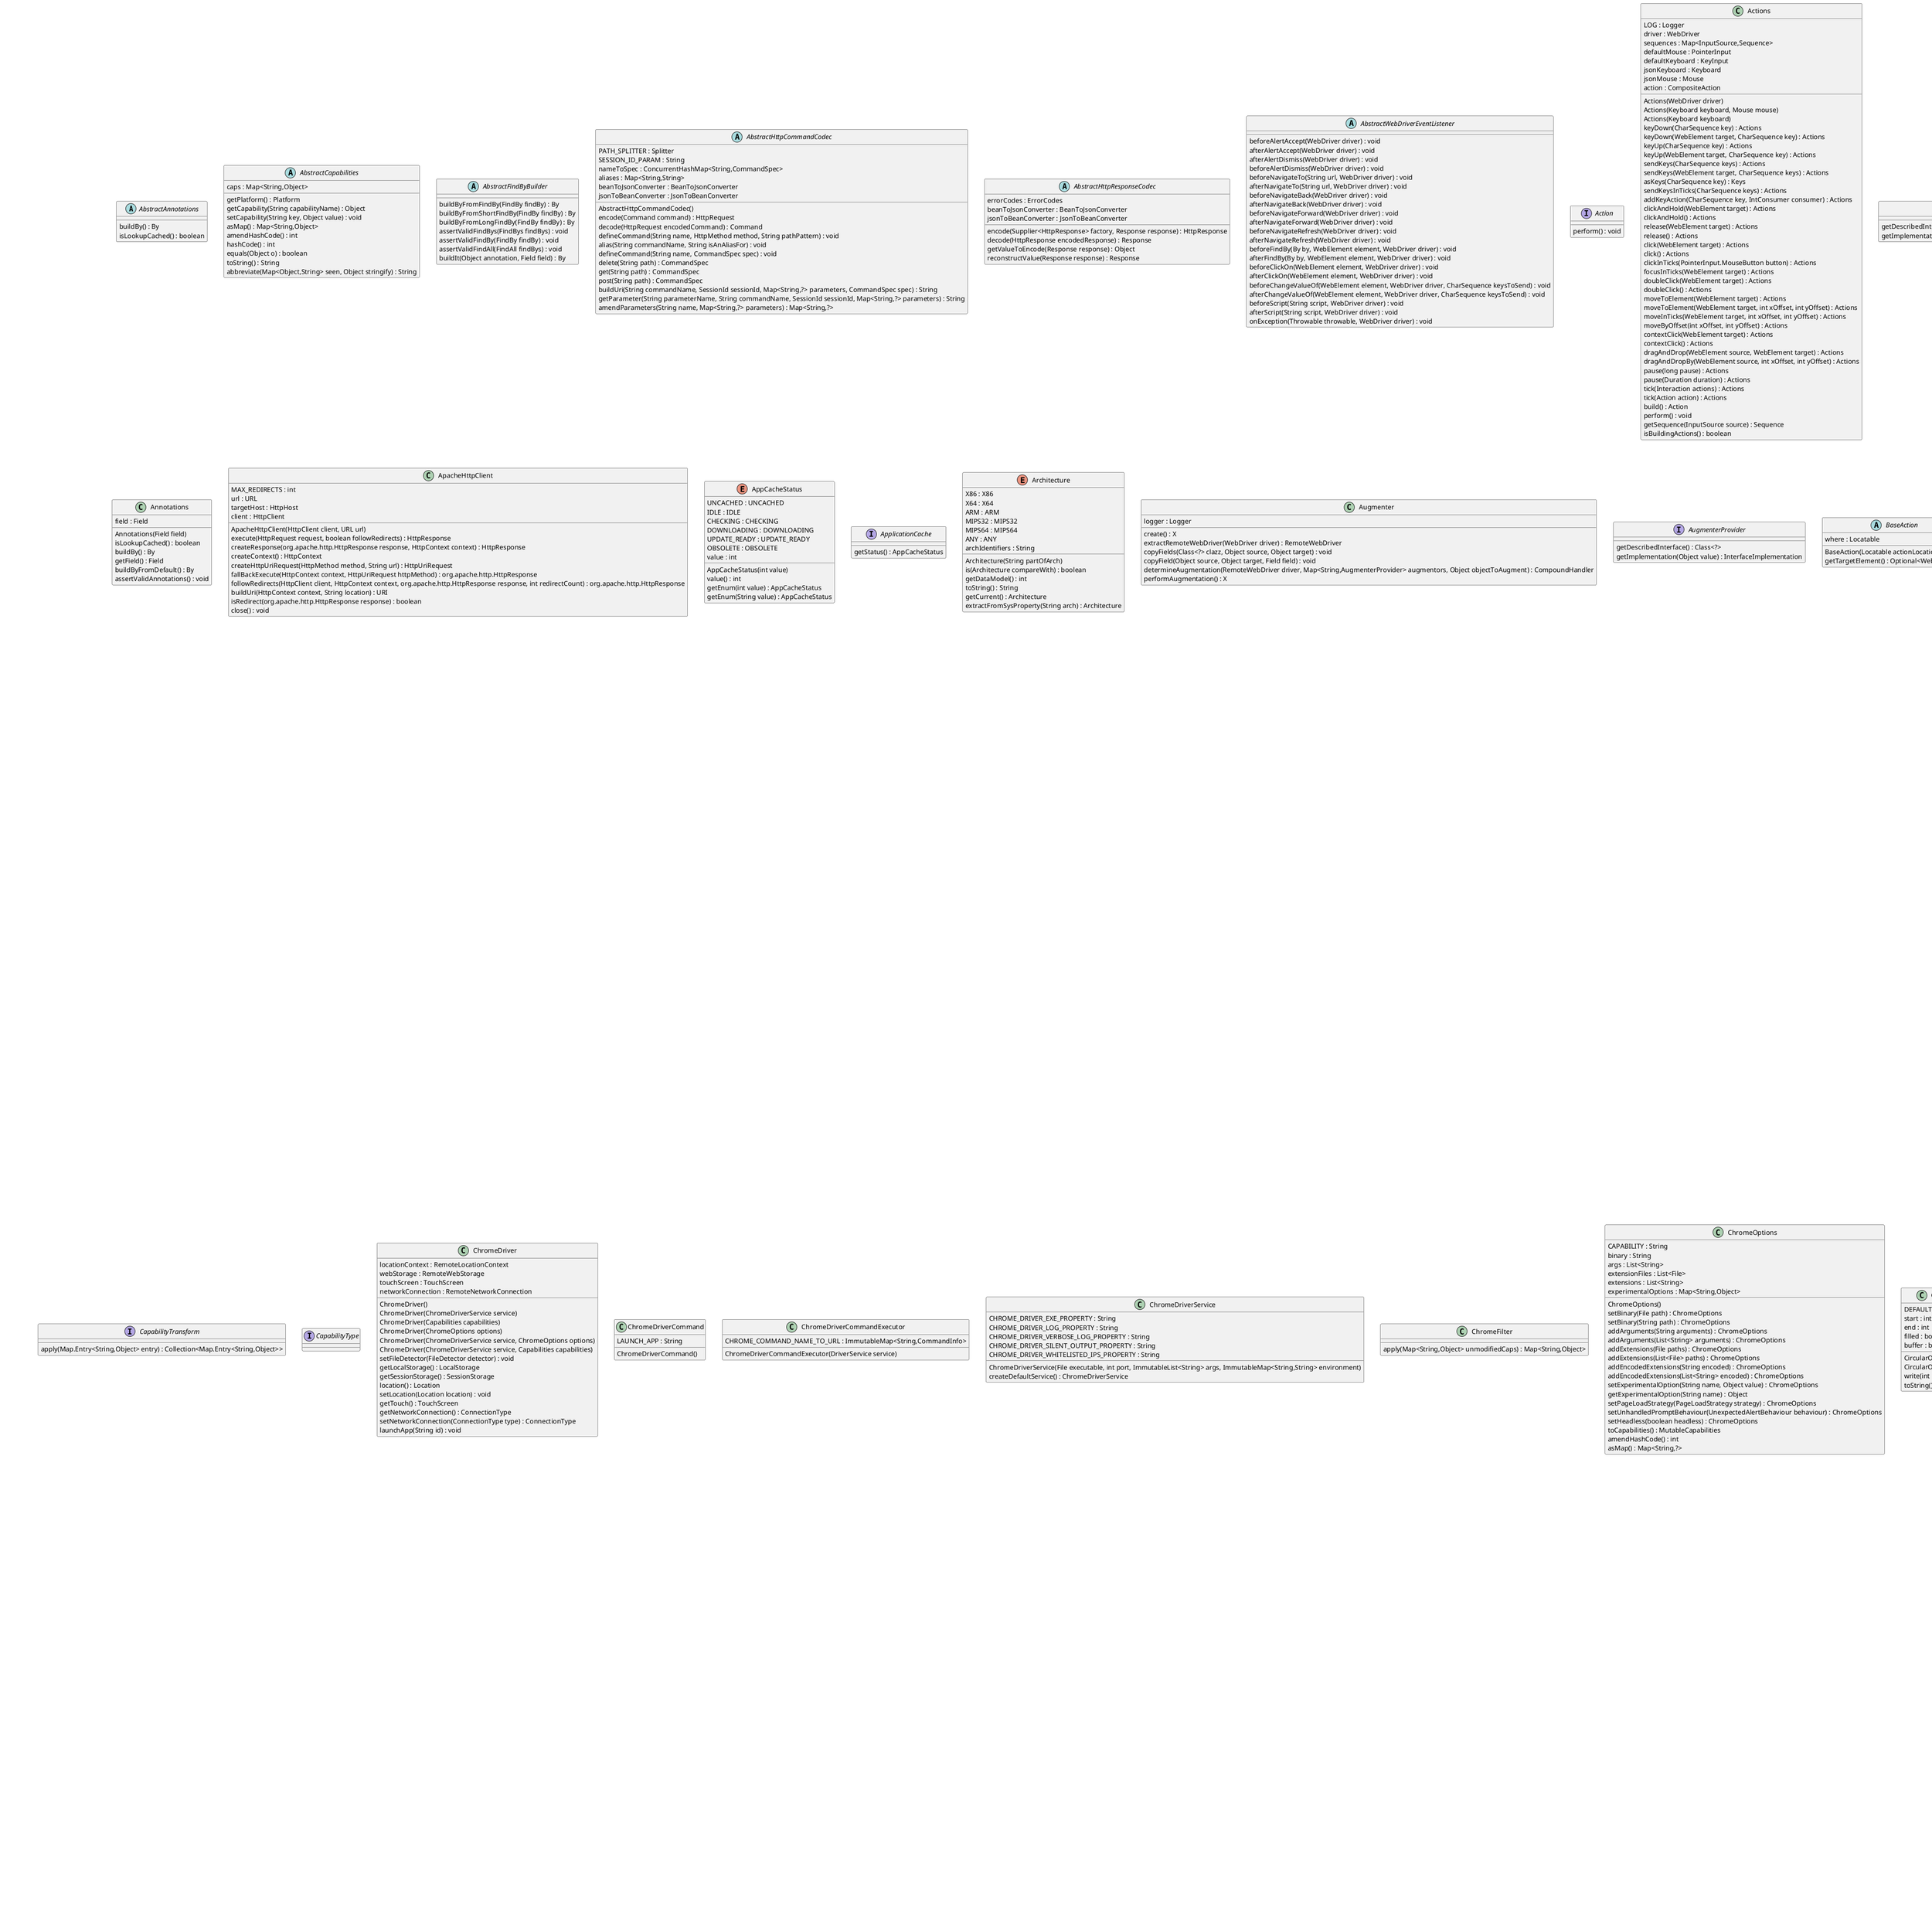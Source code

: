 @startuml
abstract class AbstractAnnotations{
	buildBy() : By
	isLookupCached() : boolean
}
abstract class AbstractCapabilities{
	caps : Map<String,Object>
	getPlatform() : Platform
	getCapability(String capabilityName) : Object
	setCapability(String key, Object value) : void
	asMap() : Map<String,Object>
	amendHashCode() : int
	hashCode() : int
	equals(Object o) : boolean
	toString() : String
	abbreviate(Map<Object,String> seen, Object stringify) : String
}
abstract class AbstractFindByBuilder{
	buildByFromFindBy(FindBy findBy) : By
	buildByFromShortFindBy(FindBy findBy) : By
	buildByFromLongFindBy(FindBy findBy) : By
	assertValidFindBys(FindBys findBys) : void
	assertValidFindBy(FindBy findBy) : void
	assertValidFindAll(FindAll findBys) : void
	buildIt(Object annotation, Field field) : By
}
abstract class AbstractHttpCommandCodec{
	PATH_SPLITTER : Splitter
	SESSION_ID_PARAM : String
	nameToSpec : ConcurrentHashMap<String,CommandSpec>
	aliases : Map<String,String>
	beanToJsonConverter : BeanToJsonConverter
	jsonToBeanConverter : JsonToBeanConverter
	AbstractHttpCommandCodec()
	encode(Command command) : HttpRequest
	decode(HttpRequest encodedCommand) : Command
	defineCommand(String name, HttpMethod method, String pathPattern) : void
	alias(String commandName, String isAnAliasFor) : void
	defineCommand(String name, CommandSpec spec) : void
	delete(String path) : CommandSpec
	get(String path) : CommandSpec
	post(String path) : CommandSpec
	buildUri(String commandName, SessionId sessionId, Map<String,?> parameters, CommandSpec spec) : String
	getParameter(String parameterName, String commandName, SessionId sessionId, Map<String,?> parameters) : String
	amendParameters(String name, Map<String,?> parameters) : Map<String,?>
}
abstract class AbstractHttpResponseCodec{
	errorCodes : ErrorCodes
	beanToJsonConverter : BeanToJsonConverter
	jsonToBeanConverter : JsonToBeanConverter
	encode(Supplier<HttpResponse> factory, Response response) : HttpResponse
	decode(HttpResponse encodedResponse) : Response
	getValueToEncode(Response response) : Object
	reconstructValue(Response response) : Response
}
abstract class AbstractWebDriverEventListener{
	beforeAlertAccept(WebDriver driver) : void
	afterAlertAccept(WebDriver driver) : void
	afterAlertDismiss(WebDriver driver) : void
	beforeAlertDismiss(WebDriver driver) : void
	beforeNavigateTo(String url, WebDriver driver) : void
	afterNavigateTo(String url, WebDriver driver) : void
	beforeNavigateBack(WebDriver driver) : void
	afterNavigateBack(WebDriver driver) : void
	beforeNavigateForward(WebDriver driver) : void
	afterNavigateForward(WebDriver driver) : void
	beforeNavigateRefresh(WebDriver driver) : void
	afterNavigateRefresh(WebDriver driver) : void
	beforeFindBy(By by, WebElement element, WebDriver driver) : void
	afterFindBy(By by, WebElement element, WebDriver driver) : void
	beforeClickOn(WebElement element, WebDriver driver) : void
	afterClickOn(WebElement element, WebDriver driver) : void
	beforeChangeValueOf(WebElement element, WebDriver driver, CharSequence keysToSend) : void
	afterChangeValueOf(WebElement element, WebDriver driver, CharSequence keysToSend) : void
	beforeScript(String script, WebDriver driver) : void
	afterScript(String script, WebDriver driver) : void
	onException(Throwable throwable, WebDriver driver) : void
}
interface Action{
	perform() : void
}
class Actions{
	LOG : Logger
	driver : WebDriver
	sequences : Map<InputSource,Sequence>
	defaultMouse : PointerInput
	defaultKeyboard : KeyInput
	jsonKeyboard : Keyboard
	jsonMouse : Mouse
	action : CompositeAction
	Actions(WebDriver driver)
	Actions(Keyboard keyboard, Mouse mouse)
	Actions(Keyboard keyboard)
	keyDown(CharSequence key) : Actions
	keyDown(WebElement target, CharSequence key) : Actions
	keyUp(CharSequence key) : Actions
	keyUp(WebElement target, CharSequence key) : Actions
	sendKeys(CharSequence keys) : Actions
	sendKeys(WebElement target, CharSequence keys) : Actions
	asKeys(CharSequence key) : Keys
	sendKeysInTicks(CharSequence keys) : Actions
	addKeyAction(CharSequence key, IntConsumer consumer) : Actions
	clickAndHold(WebElement target) : Actions
	clickAndHold() : Actions
	release(WebElement target) : Actions
	release() : Actions
	click(WebElement target) : Actions
	click() : Actions
	clickInTicks(PointerInput.MouseButton button) : Actions
	focusInTicks(WebElement target) : Actions
	doubleClick(WebElement target) : Actions
	doubleClick() : Actions
	moveToElement(WebElement target) : Actions
	moveToElement(WebElement target, int xOffset, int yOffset) : Actions
	moveInTicks(WebElement target, int xOffset, int yOffset) : Actions
	moveByOffset(int xOffset, int yOffset) : Actions
	contextClick(WebElement target) : Actions
	contextClick() : Actions
	dragAndDrop(WebElement source, WebElement target) : Actions
	dragAndDropBy(WebElement source, int xOffset, int yOffset) : Actions
	pause(long pause) : Actions
	pause(Duration duration) : Actions
	tick(Interaction actions) : Actions
	tick(Action action) : Actions
	build() : Action
	perform() : void
	getSequence(InputSource source) : Sequence
	isBuildingActions() : boolean
}
class AddApplicationCache{
	getDescribedInterface() : Class<?>
	getImplementation(Object value) : InterfaceImplementation
}
class AddFindsByCss{
	getDescribedInterface() : Class<?>
	getImplementation(Object value) : InterfaceImplementation
}
class AddFindsChildByCss{
	getDescribedInterface() : Class<?>
	getImplementation(Object value) : InterfaceImplementation
}
class AddLocationContext{
	getDescribedInterface() : Class<?>
	getImplementation(Object value) : InterfaceImplementation
}
class AddNetworkConnection{
	getDescribedInterface() : Class<?>
	getImplementation(Object value) : InterfaceImplementation
}
class AddRemoteTouchScreen{
	getDescribedInterface() : Class<?>
	getImplementation(Object value) : InterfaceImplementation
}
class AddRotatable{
	getDescribedInterface() : Class<?>
	getImplementation(Object value) : InterfaceImplementation
}
class AddWebStorage{
	getDescribedInterface() : Class<?>
	getImplementation(Object value) : InterfaceImplementation
}
class AjaxElementLocator{
	timeOutInSeconds : int
	clock : Clock
	AjaxElementLocator(SearchContext context, int timeOutInSeconds, AbstractAnnotations annotations)
	AjaxElementLocator(Clock clock, SearchContext context, int timeOutInSeconds, AbstractAnnotations annotations)
	AjaxElementLocator(SearchContext searchContext, Field field, int timeOutInSeconds)
	AjaxElementLocator(Clock clock, SearchContext searchContext, Field field, int timeOutInSeconds)
	findElement() : WebElement
	findElements() : List<WebElement>
	sleepFor() : long
	isElementUsable(WebElement element) : boolean
}
class AjaxElementLocatorFactory{
	searchContext : SearchContext
	timeOutInSeconds : int
	AjaxElementLocatorFactory(SearchContext searchContext, int timeOutInSeconds)
	createLocator(Field field) : ElementLocator
}
interface Alert{
	dismiss() : void
	accept() : void
	getText() : String
	sendKeys(String keysToSend) : void
	setCredentials(Credentials credentials) : void
	authenticateUsing(Credentials credentials) : void
}
class Annotations{
	field : Field
	Annotations(Field field)
	isLookupCached() : boolean
	buildBy() : By
	getField() : Field
	buildByFromDefault() : By
	assertValidAnnotations() : void
}
class ApacheHttpClient{
	MAX_REDIRECTS : int
	url : URL
	targetHost : HttpHost
	client : HttpClient
	ApacheHttpClient(HttpClient client, URL url)
	execute(HttpRequest request, boolean followRedirects) : HttpResponse
	createResponse(org.apache.http.HttpResponse response, HttpContext context) : HttpResponse
	createContext() : HttpContext
	createHttpUriRequest(HttpMethod method, String url) : HttpUriRequest
	fallBackExecute(HttpContext context, HttpUriRequest httpMethod) : org.apache.http.HttpResponse
	followRedirects(HttpClient client, HttpContext context, org.apache.http.HttpResponse response, int redirectCount) : org.apache.http.HttpResponse
	buildUri(HttpContext context, String location) : URI
	isRedirect(org.apache.http.HttpResponse response) : boolean
	close() : void
}
enum AppCacheStatus{
	UNCACHED : UNCACHED
	IDLE : IDLE
	CHECKING : CHECKING
	DOWNLOADING : DOWNLOADING
	UPDATE_READY : UPDATE_READY
	OBSOLETE : OBSOLETE
	value : int
	AppCacheStatus(int value)
	value() : int
	getEnum(int value) : AppCacheStatus
	getEnum(String value) : AppCacheStatus
}
interface ApplicationCache{
	getStatus() : AppCacheStatus
}
enum Architecture{
	X86 : X86
	X64 : X64
	ARM : ARM
	MIPS32 : MIPS32
	MIPS64 : MIPS64
	ANY : ANY
	archIdentifiers : String
	Architecture(String partOfArch)
	is(Architecture compareWith) : boolean
	getDataModel() : int
	toString() : String
	getCurrent() : Architecture
	extractFromSysProperty(String arch) : Architecture
}
class Augmenter{
	logger : Logger
	create() : X
	extractRemoteWebDriver(WebDriver driver) : RemoteWebDriver
	copyFields(Class<?> clazz, Object source, Object target) : void
	copyField(Object source, Object target, Field field) : void
	determineAugmentation(RemoteWebDriver driver, Map<String,AugmenterProvider> augmentors, Object objectToAugment) : CompoundHandler
	performAugmentation() : X
}
interface AugmenterProvider{
	getDescribedInterface() : Class<?>
	getImplementation(Object value) : InterfaceImplementation
}
abstract class BaseAction{
	where : Locatable
	BaseAction(Locatable actionLocation)
	getTargetElement() : Optional<WebElement>
}
abstract class BaseAugmenter{
	driverAugmentors : Map<String,AugmenterProvider>
	elementAugmentors : Map<String,AugmenterProvider>
	BaseAugmenter()
	addDriverAugmentation(String capabilityName, AugmenterProvider handlerClass) : void
	addElementAugmentation(String capabilityName, AugmenterProvider handlerClass) : void
	augment(WebDriver driver) : WebDriver
	augment(RemoteWebElement element) : WebElement
	create() : X
	extractRemoteWebDriver(WebDriver driver) : RemoteWebDriver
}
class BeanToJsonConverter{
	MAX_DEPTH : int
	convert(Object object) : String
	convertObject(Object object) : JsonElement
	convertObject(Object toConvert, int maxDepth) : JsonElement
	getMethod(Object toConvert, String methodName) : Method
	mapObject(Object toConvert, int maxDepth, boolean skipNulls) : JsonElement
}
interface BrowserType{
}
class BuildInfo{
	BUILD_PROPERTIES : Properties
	loadBuildProperties() : Properties
	getReleaseLabel() : String
	getBuildRevision() : String
	getBuildTime() : String
	toString() : String
}
class ButtonReleaseAction{
	ButtonReleaseAction(Mouse mouse, Locatable locationProvider)
	perform() : void
	asInteractions(PointerInput mouse, KeyInput keyboard) : List<Interaction>
}
abstract class By{
	id(String id) : By
	linkText(String linkText) : By
	partialLinkText(String linkText) : By
	name(String name) : By
	tagName(String name) : By
	xpath(String xpathExpression) : By
	className(String className) : By
	cssSelector(String selector) : By
	findElement(SearchContext context) : WebElement
	equals(Object o) : boolean
	hashCode() : int
	toString() : String
	findElements(SearchContext context) : List<WebElement>
}
class ByAll{
	serialVersionUID : long
	bys : By
	ByAll(By bys)
	findElement(SearchContext context) : WebElement
	findElements(SearchContext context) : List<WebElement>
	toString() : String
}
class ByChained{
	serialVersionUID : long
	bys : By
	ByChained(By bys)
	findElement(SearchContext context) : WebElement
	findElements(SearchContext context) : List<WebElement>
	toString() : String
}
class ByIdOrName{
	serialVersionUID : long
	idFinder : By
	nameFinder : By
	idOrName : String
	ByIdOrName(String idOrName)
	findElement(SearchContext context) : WebElement
	findElements(SearchContext context) : List<WebElement>
	toString() : String
}
interface Capabilities{
	getBrowserName() : String
	getPlatform() : Platform
	getVersion() : String
	isJavascriptEnabled() : boolean
	is(String capabilityName) : boolean
	merge(Capabilities other) : Capabilities
	asMap() : Map<String,?>
	getCapability(String capabilityName) : Object
}
interface CapabilitiesFilter{
	apply(Map<String,Object> capabilities) : Map<String,Object>
}
interface CapabilityTransform{
	apply(Map.Entry<String,Object> entry) : Collection<Map.Entry<String,Object>>
}
interface CapabilityType{
}
class ChromeDriver{
	locationContext : RemoteLocationContext
	webStorage : RemoteWebStorage
	touchScreen : TouchScreen
	networkConnection : RemoteNetworkConnection
	ChromeDriver()
	ChromeDriver(ChromeDriverService service)
	ChromeDriver(Capabilities capabilities)
	ChromeDriver(ChromeOptions options)
	ChromeDriver(ChromeDriverService service, ChromeOptions options)
	ChromeDriver(ChromeDriverService service, Capabilities capabilities)
	setFileDetector(FileDetector detector) : void
	getLocalStorage() : LocalStorage
	getSessionStorage() : SessionStorage
	location() : Location
	setLocation(Location location) : void
	getTouch() : TouchScreen
	getNetworkConnection() : ConnectionType
	setNetworkConnection(ConnectionType type) : ConnectionType
	launchApp(String id) : void
}
class ChromeDriverCommand{
	LAUNCH_APP : String
	ChromeDriverCommand()
}
class ChromeDriverCommandExecutor{
	CHROME_COMMAND_NAME_TO_URL : ImmutableMap<String,CommandInfo>
	ChromeDriverCommandExecutor(DriverService service)
}
class ChromeDriverService{
	CHROME_DRIVER_EXE_PROPERTY : String
	CHROME_DRIVER_LOG_PROPERTY : String
	CHROME_DRIVER_VERBOSE_LOG_PROPERTY : String
	CHROME_DRIVER_SILENT_OUTPUT_PROPERTY : String
	CHROME_DRIVER_WHITELISTED_IPS_PROPERTY : String
	ChromeDriverService(File executable, int port, ImmutableList<String> args, ImmutableMap<String,String> environment)
	createDefaultService() : ChromeDriverService
}
class ChromeFilter{
	apply(Map<String,Object> unmodifiedCaps) : Map<String,Object>
}
class ChromeOptions{
	CAPABILITY : String
	binary : String
	args : List<String>
	extensionFiles : List<File>
	extensions : List<String>
	experimentalOptions : Map<String,Object>
	ChromeOptions()
	setBinary(File path) : ChromeOptions
	setBinary(String path) : ChromeOptions
	addArguments(String arguments) : ChromeOptions
	addArguments(List<String> arguments) : ChromeOptions
	addExtensions(File paths) : ChromeOptions
	addExtensions(List<File> paths) : ChromeOptions
	addEncodedExtensions(String encoded) : ChromeOptions
	addEncodedExtensions(List<String> encoded) : ChromeOptions
	setExperimentalOption(String name, Object value) : ChromeOptions
	getExperimentalOption(String name) : Object
	setPageLoadStrategy(PageLoadStrategy strategy) : ChromeOptions
	setUnhandledPromptBehaviour(UnexpectedAlertBehaviour behaviour) : ChromeOptions
	setHeadless(boolean headless) : ChromeOptions
	toCapabilities() : MutableCapabilities
	amendHashCode() : int
	asMap() : Map<String,?>
}
class CircularOutputStream{
	DEFAULT_SIZE : int
	start : int
	end : int
	filled : boolean
	buffer : byte
	CircularOutputStream(int maxSize)
	CircularOutputStream()
	write(int b) : void
	toString() : String
}
class ClasspathExtension{
	loadResourcesUsing : Class<?>
	loadFrom : String
	ClasspathExtension(Class<?> loadResourcesUsing, String loadFrom)
	writeTo(File extensionsDir) : void
}
class ClickAction{
	ClickAction(Mouse mouse, Locatable locationProvider)
	perform() : void
	asInteractions(PointerInput mouse, KeyInput keyboard) : List<Interaction>
}
class ClickAndHoldAction{
	ClickAndHoldAction(Mouse mouse, Locatable locationProvider)
	perform() : void
	asInteractions(PointerInput mouse, KeyInput keyboard) : List<Interaction>
}
interface Clock{
	now() : long
	laterBy(long durationInMillis) : long
	isNowBefore(long endInMillis) : boolean
}
class Color{
	red : int
	green : int
	blue : int
	alpha : double
	CONVERTERS : Converter
	Color(int red, int green, int blue, double alpha)
	fromString(String value) : Color
	setOpacity(double alpha) : void
	asRgb() : String
	asRgba() : String
	asHex() : String
	getColor() : java.awt.Color
	toString() : String
	equals(Object other) : boolean
	hashCode() : int
}
enum Colors{
	TRANSPARENT : TRANSPARENT
	ALICEBLUE : ALICEBLUE
	ANTIQUEWHITE : ANTIQUEWHITE
	AQUA : AQUA
	AQUAMARINE : AQUAMARINE
	AZURE : AZURE
	BEIGE : BEIGE
	BISQUE : BISQUE
	BLACK : BLACK
	BLANCHEDALMOND : BLANCHEDALMOND
	BLUE : BLUE
	BLUEVIOLET : BLUEVIOLET
	BROWN : BROWN
	BURLYWOOD : BURLYWOOD
	CADETBLUE : CADETBLUE
	CHARTREUSE : CHARTREUSE
	CHOCOLATE : CHOCOLATE
	CORAL : CORAL
	CORNFLOWERBLUE : CORNFLOWERBLUE
	CORNSILK : CORNSILK
	CRIMSON : CRIMSON
	CYAN : CYAN
	DARKBLUE : DARKBLUE
	DARKCYAN : DARKCYAN
	DARKGOLDENROD : DARKGOLDENROD
	DARKGRAY : DARKGRAY
	DARKGREEN : DARKGREEN
	DARKGREY : DARKGREY
	DARKKHAKI : DARKKHAKI
	DARKMAGENTA : DARKMAGENTA
	DARKOLIVEGREEN : DARKOLIVEGREEN
	DARKORANGE : DARKORANGE
	DARKORCHID : DARKORCHID
	DARKRED : DARKRED
	DARKSALMON : DARKSALMON
	DARKSEAGREEN : DARKSEAGREEN
	DARKSLATEBLUE : DARKSLATEBLUE
	DARKSLATEGRAY : DARKSLATEGRAY
	DARKSLATEGREY : DARKSLATEGREY
	DARKTURQUOISE : DARKTURQUOISE
	DARKVIOLET : DARKVIOLET
	DEEPPINK : DEEPPINK
	DEEPSKYBLUE : DEEPSKYBLUE
	DIMGRAY : DIMGRAY
	DIMGREY : DIMGREY
	DODGERBLUE : DODGERBLUE
	FIREBRICK : FIREBRICK
	FLORALWHITE : FLORALWHITE
	FORESTGREEN : FORESTGREEN
	FUCHSIA : FUCHSIA
	GAINSBORO : GAINSBORO
	GHOSTWHITE : GHOSTWHITE
	GOLD : GOLD
	GOLDENROD : GOLDENROD
	GRAY : GRAY
	GREY : GREY
	GREEN : GREEN
	GREENYELLOW : GREENYELLOW
	HONEYDEW : HONEYDEW
	HOTPINK : HOTPINK
	INDIANRED : INDIANRED
	INDIGO : INDIGO
	IVORY : IVORY
	KHAKI : KHAKI
	LAVENDER : LAVENDER
	LAVENDERBLUSH : LAVENDERBLUSH
	LAWNGREEN : LAWNGREEN
	LEMONCHIFFON : LEMONCHIFFON
	LIGHTBLUE : LIGHTBLUE
	LIGHTCORAL : LIGHTCORAL
	LIGHTCYAN : LIGHTCYAN
	LIGHTGOLDENRODYELLOW : LIGHTGOLDENRODYELLOW
	LIGHTGRAY : LIGHTGRAY
	LIGHTGREEN : LIGHTGREEN
	LIGHTGREY : LIGHTGREY
	LIGHTPINK : LIGHTPINK
	LIGHTSALMON : LIGHTSALMON
	LIGHTSEAGREEN : LIGHTSEAGREEN
	LIGHTSKYBLUE : LIGHTSKYBLUE
	LIGHTSLATEGRAY : LIGHTSLATEGRAY
	LIGHTSLATEGREY : LIGHTSLATEGREY
	LIGHTSTEELBLUE : LIGHTSTEELBLUE
	LIGHTYELLOW : LIGHTYELLOW
	LIME : LIME
	LIMEGREEN : LIMEGREEN
	LINEN : LINEN
	MAGENTA : MAGENTA
	MAROON : MAROON
	MEDIUMAQUAMARINE : MEDIUMAQUAMARINE
	MEDIUMBLUE : MEDIUMBLUE
	MEDIUMORCHID : MEDIUMORCHID
	MEDIUMPURPLE : MEDIUMPURPLE
	MEDIUMSEAGREEN : MEDIUMSEAGREEN
	MEDIUMSLATEBLUE : MEDIUMSLATEBLUE
	MEDIUMSPRINGGREEN : MEDIUMSPRINGGREEN
	MEDIUMTURQUOISE : MEDIUMTURQUOISE
	MEDIUMVIOLETRED : MEDIUMVIOLETRED
	MIDNIGHTBLUE : MIDNIGHTBLUE
	MINTCREAM : MINTCREAM
	MISTYROSE : MISTYROSE
	MOCCASIN : MOCCASIN
	NAVAJOWHITE : NAVAJOWHITE
	NAVY : NAVY
	OLDLACE : OLDLACE
	OLIVE : OLIVE
	OLIVEDRAB : OLIVEDRAB
	ORANGE : ORANGE
	ORANGERED : ORANGERED
	ORCHID : ORCHID
	PALEGOLDENROD : PALEGOLDENROD
	PALEGREEN : PALEGREEN
	PALETURQUOISE : PALETURQUOISE
	PALEVIOLETRED : PALEVIOLETRED
	PAPAYAWHIP : PAPAYAWHIP
	PEACHPUFF : PEACHPUFF
	PERU : PERU
	PINK : PINK
	PLUM : PLUM
	POWDERBLUE : POWDERBLUE
	PURPLE : PURPLE
	REBECCAPURPLE : REBECCAPURPLE
	RED : RED
	ROSYBROWN : ROSYBROWN
	ROYALBLUE : ROYALBLUE
	SADDLEBROWN : SADDLEBROWN
	SALMON : SALMON
	SANDYBROWN : SANDYBROWN
	SEAGREEN : SEAGREEN
	SEASHELL : SEASHELL
	SIENNA : SIENNA
	SILVER : SILVER
	SKYBLUE : SKYBLUE
	SLATEBLUE : SLATEBLUE
	SLATEGRAY : SLATEGRAY
	SLATEGREY : SLATEGREY
	SNOW : SNOW
	SPRINGGREEN : SPRINGGREEN
	STEELBLUE : STEELBLUE
	TAN : TAN
	TEAL : TEAL
	THISTLE : THISTLE
	TOMATO : TOMATO
	TURQUOISE : TURQUOISE
	VIOLET : VIOLET
	WHEAT : WHEAT
	WHITE : WHITE
	WHITESMOKE : WHITESMOKE
	YELLOW : YELLOW
	YELLOWGREEN : YELLOWGREEN
	colorValue : Color
	Colors(Color colorValue)
	getColorValue() : Color
}
class Command{
	sessionId : SessionId
	name : String
	parameters : Map<String,?>
	Command(SessionId sessionId, String name)
	Command(SessionId sessionId, String name, Map<String,?> parameters)
	getSessionId() : SessionId
	getName() : String
	getParameters() : Map<String,?>
	toString() : String
}
interface CommandCodec{
	encode(Command command) : T
	decode(T encodedCommand) : Command
	defineCommand(String name, HttpMethod method, String pathPattern) : void
	alias(String commandName, String isAnAliasFor) : void
}
interface CommandExecutor{
	execute(Command command) : Response
}
class CommandInfo{
	url : String
	method : HttpMethod
	CommandInfo(String url, HttpMethod method)
	getUrl() : String
	getMethod() : HttpMethod
}
class CommandLine{
	process : OsProcess
	CommandLine(String executable, String args)
	CommandLine(String cmdarray)
	getEnvironment() : Map<String,String>
	setEnvironmentVariables(Map<String,String> environment) : void
	setEnvironmentVariable(String name, String value) : void
	setDynamicLibraryPath(String newLibraryPath) : void
	updateDynamicLibraryPath(String extraPath) : void
	getLibraryPathPropertyName() : String
	executeAsync() : void
	execute() : void
	waitFor() : void
	waitFor(long timeout) : void
	isSuccessful() : boolean
	getExitCode() : int
	getStdOut() : String
	destroy() : int
	isRunning() : boolean
	setInput(String allInput) : void
	setWorkingDirectory(String workingDirectory) : void
	toString() : String
	copyOutputTo(OutputStream out) : void
	checkForError() : void
}
class CompositeAction{
	actionsList : List<Action>
	perform() : void
	addAction(Action action) : CompositeAction
	getNumberOfActions() : int
	asInteractions(PointerInput mouse, KeyInput keyboard) : List<Interaction>
}
class CompositeLocalLogs{
	predefinedTypeLogger : LocalLogs
	allTypesLogger : LocalLogs
	CompositeLocalLogs(LocalLogs predefinedTypeLogger, LocalLogs allTypesLogger)
	get(String logType) : LogEntries
	getAvailableLogTypes() : Set<String>
	addEntry(String logType, LogEntry entry) : void
}
class ConnectionClosedException{
	ConnectionClosedException(String message)
}
interface ContextAware{
	context(String name) : WebDriver
	getContextHandles() : Set<String>
	getContext() : String
}
class ContextClickAction{
	ContextClickAction(Mouse mouse, Locatable where)
	perform() : void
	asInteractions(PointerInput mouse, KeyInput keyboard) : List<Interaction>
}
class Cookie{
	serialVersionUID : long
	name : String
	value : String
	path : String
	domain : String
	expiry : Date
	isSecure : boolean
	isHttpOnly : boolean
	Cookie(String name, String value, String path, Date expiry)
	Cookie(String name, String value, String domain, String path, Date expiry)
	Cookie(String name, String value, String domain, String path, Date expiry, boolean isSecure)
	Cookie(String name, String value, String domain, String path, Date expiry, boolean isSecure, boolean isHttpOnly)
	Cookie(String name, String value)
	Cookie(String name, String value, String path)
	getName() : String
	getValue() : String
	getDomain() : String
	getPath() : String
	isSecure() : boolean
	isHttpOnly() : boolean
	getExpiry() : Date
	stripPort(String domain) : String
	validate() : void
	toString() : String
	equals(Object o) : boolean
	hashCode() : int
}
interface Coordinates{
	onScreen() : Point
	inViewPort() : Point
	onPage() : Point
	getAuxiliary() : Object
}
class CoordinatesUtils{
	paramsFromCoordinates(Coordinates where) : Map<String,Object>
}
interface Credentials{
}
class DefaultElementLocator{
	searchContext : SearchContext
	shouldCache : boolean
	by : By
	cachedElement : WebElement
	cachedElementList : List<WebElement>
	DefaultElementLocator(SearchContext searchContext, Field field)
	DefaultElementLocator(SearchContext searchContext, AbstractAnnotations annotations)
	findElement() : WebElement
	findElements() : List<WebElement>
	toString() : String
}
class DefaultElementLocatorFactory{
	searchContext : SearchContext
	DefaultElementLocatorFactory(SearchContext searchContext)
	createLocator(Field field) : ElementLocator
}
class DefaultFieldDecorator{
	factory : ElementLocatorFactory
	DefaultFieldDecorator(ElementLocatorFactory factory)
	decorate(ClassLoader loader, Field field) : Object
	isDecoratableList(Field field) : boolean
	proxyForLocator(ClassLoader loader, ElementLocator locator) : WebElement
	proxyForListLocator(ClassLoader loader, ElementLocator locator) : List<WebElement>
}
class DefaultNetworkInterfaceProvider{
	cachedInterfaces : List<NetworkInterface>
	DefaultNetworkInterfaceProvider()
	getNetworkInterfaces() : Iterable<NetworkInterface>
	getLocalInterfaceName() : String
	getLoInterface() : NetworkInterface
}
class DesiredCapabilities{
	DesiredCapabilities(String browser, String version, Platform platform)
	DesiredCapabilities()
	DesiredCapabilities(Map<String,?> rawMap)
	DesiredCapabilities(Capabilities other)
	DesiredCapabilities(Capabilities others)
	setBrowserName(String browserName) : void
	setVersion(String version) : void
	setPlatform(Platform platform) : void
	setJavascriptEnabled(boolean javascriptEnabled) : void
	acceptInsecureCerts() : boolean
	setAcceptInsecureCerts(boolean acceptInsecureCerts) : void
	merge(Capabilities extraCapabilities) : DesiredCapabilities
	android() : DesiredCapabilities
	chrome() : DesiredCapabilities
	firefox() : DesiredCapabilities
	htmlUnit() : DesiredCapabilities
	edge() : DesiredCapabilities
	internetExplorer() : DesiredCapabilities
	iphone() : DesiredCapabilities
	ipad() : DesiredCapabilities
	opera() : DesiredCapabilities
	operaBlink() : DesiredCapabilities
	safari() : DesiredCapabilities
	phantomjs() : DesiredCapabilities
}
class DeviceRotation{
	x : int
	y : int
	z : int
	DeviceRotation(int x, int y, int z)
	DeviceRotation(Map<String,Number> map)
	validateParameters(int x, int y, int z) : void
	getX() : int
	getY() : int
	getZ() : int
	parameters() : Map<String,Integer>
	equals(Object o) : boolean
	hashCode() : int
}
enum Dialect{
	OSS : OSS
	W3C : W3C
	getCommandCodec() : CommandCodec<HttpRequest>
	getResponseCodec() : ResponseCodec<HttpResponse>
	getEncodedElementKey() : String
}
class Dimension{
	width : int
	height : int
	Dimension(int width, int height)
	getWidth() : int
	getHeight() : int
	equals(Object o) : boolean
	hashCode() : int
	toString() : String
}
abstract class DisplayAction{
	DisplayAction(Locatable locationProvider)
	getActionLocation() : Coordinates
}
class DoubleClickAction{
	DoubleClickAction(Mouse mouse, Locatable locationProvider)
	perform() : void
	asInteractions(PointerInput mouse, KeyInput keyboard) : List<Interaction>
}
class DoubleTapAction{
	DoubleTapAction(TouchScreen touchScreen, Locatable locationProvider)
	perform() : void
}
class DownAction{
	x : int
	y : int
	DownAction(TouchScreen touchScreen, int x, int y)
	perform() : void
}
interface DriverCommand{
}
class DriverCommandExecutor{
	service : DriverService
	DriverCommandExecutor(DriverService service)
	DriverCommandExecutor(DriverService service, Map<String,CommandInfo> additionalCommands)
	execute(Command command) : Response
}
class DriverService{
	url : URL
	lock : ReentrantLock
	process : CommandLine
	executable : String
	args : ImmutableList<String>
	environment : ImmutableMap<String,String>
	outputStream : OutputStream
	DriverService(File executable, int port, ImmutableList<String> args, ImmutableMap<String,String> environment)
	getUrl(int port) : URL
	getUrl() : URL
	findExecutable(String exeName, String exeProperty, String exeDocs, String exeDownload) : File
	checkExecutable(File exe) : void
	isRunning() : boolean
	start() : void
	waitUntilAvailable() : void
	stop() : void
	sendOutputTo(OutputStream outputStream) : void
	getOutputStream() : OutputStream
}
class Duration{
	time : long
	unit : TimeUnit
	Duration(long time, TimeUnit unit)
	equals(Object o) : boolean
	hashCode() : int
	toString() : String
	in(TimeUnit unit) : long
}
class EdgeDriver{
	EdgeDriver()
	EdgeDriver(EdgeDriverService service)
	EdgeDriver(Capabilities capabilities)
	EdgeDriver(EdgeOptions options)
	EdgeDriver(EdgeDriverService service, EdgeOptions options)
	EdgeDriver(EdgeDriverService service, Capabilities capabilities)
}
class EdgeDriverService{
	EDGE_DRIVER_EXE_PROPERTY : String
	EDGE_DRIVER_LOG_PROPERTY : String
	EDGE_DRIVER_VERBOSE_LOG_PROPERTY : String
	EdgeDriverService(File executable, int port, ImmutableList<String> args, ImmutableMap<String,String> environment)
	createDefaultService() : EdgeDriverService
}
class EdgeFilter{
	apply(Map<String,Object> unmodifiedCaps) : Map<String,Object>
}
class EdgeOptions{
	CAPABILITY : String
	EdgeOptions()
	setPageLoadStrategy(String strategy) : void
	toCapabilities() : MutableCapabilities
}
class ElementClickInterceptedException{
	ElementClickInterceptedException(String message)
	ElementClickInterceptedException(String message, Throwable cause)
}
interface ElementLocator{
	findElement() : WebElement
	findElements() : List<WebElement>
}
interface ElementLocatorFactory{
	createLocator(Field field) : ElementLocator
}
class ElementNotInteractableException{
	ElementNotInteractableException(String message)
	ElementNotInteractableException(String message, Throwable cause)
}
class ElementNotSelectableException{
	ElementNotSelectableException(String message)
	ElementNotSelectableException(String message, Throwable cause)
}
class ElementNotVisibleException{
	ElementNotVisibleException(String message)
	ElementNotVisibleException(String message, Throwable cause)
}
enum ElementScrollBehavior{
	TOP : TOP
	BOTTOM : BOTTOM
	value : int
	ElementScrollBehavior(int value)
	toString() : String
	fromString(String text) : ElementScrollBehavior
	getValue() : int
}
interface Encodable{
	encode() : Map<String,Object>
}
interface EphemeralPortRangeDetector{
	getLowestEphemeralPort() : int
	getHighestEphemeralPort() : int
}
class ErrorCodes{
	SUCCESS_STRING : String
	SUCCESS : int
	NO_SUCH_SESSION : int
	NO_SUCH_ELEMENT : int
	NO_SUCH_FRAME : int
	UNKNOWN_COMMAND : int
	STALE_ELEMENT_REFERENCE : int
	ELEMENT_NOT_VISIBLE : int
	INVALID_ELEMENT_STATE : int
	UNHANDLED_ERROR : int
	ELEMENT_NOT_SELECTABLE : int
	JAVASCRIPT_ERROR : int
	XPATH_LOOKUP_ERROR : int
	TIMEOUT : int
	NO_SUCH_WINDOW : int
	INVALID_COOKIE_DOMAIN : int
	UNABLE_TO_SET_COOKIE : int
	UNEXPECTED_ALERT_PRESENT : int
	NO_ALERT_PRESENT : int
	ASYNC_SCRIPT_TIMEOUT : int
	INVALID_ELEMENT_COORDINATES : int
	IME_NOT_AVAILABLE : int
	IME_ENGINE_ACTIVATION_FAILED : int
	INVALID_SELECTOR_ERROR : int
	SESSION_NOT_CREATED : int
	MOVE_TARGET_OUT_OF_BOUNDS : int
	INVALID_XPATH_SELECTOR : int
	INVALID_XPATH_SELECTOR_RETURN_TYPER : int
	ELEMENT_NOT_INTERACTABLE : int
	INVALID_ARGUMENT : int
	NO_SUCH_COOKIE : int
	UNABLE_TO_CAPTURE_SCREEN : int
	ELEMENT_CLICK_INTERCEPTED : int
	METHOD_NOT_ALLOWED : int
	log : Logger
	KNOWN_ERRORS : ImmutableSet<KnownError>
	toState(Integer status) : String
	toStatus(String webdriverState, Optional<Integer> httpStatus) : int
	getExceptionType(int statusCode) : Class<?>
	getExceptionType(String webdriverState) : Class<?>
	toStatusCode(Throwable e) : int
	isMappableError(Throwable rootCause) : boolean
}
class ErrorHandler{
	MESSAGE : String
	SCREEN_SHOT : String
	CLASS : String
	STACK_TRACE : String
	LINE_NUMBER : String
	METHOD_NAME : String
	CLASS_NAME : String
	FILE_NAME : String
	UNKNOWN_CLASS : String
	UNKNOWN_METHOD : String
	UNKNOWN_FILE : String
	errorCodes : ErrorCodes
	includeServerErrors : boolean
	ErrorHandler()
	ErrorHandler(boolean includeServerErrors)
	ErrorHandler(ErrorCodes codes, boolean includeServerErrors)
	isIncludeServerErrors() : boolean
	setIncludeServerErrors(boolean includeServerErrors) : void
	throwIfResponseFailed(Response response, long duration) : Response
}
class UnknownServerException{
	UnknownServerException(String s)
}
class FrameInfoToStackFrame{
	apply(Map<String,Object> frameInfo) : StackTraceElement
	toStringOrNull(Object o) : String
}
class EventFiringKeyboard{
	driver : WebDriver
	dispatcher : WebDriverEventListener
	keyboard : Keyboard
	EventFiringKeyboard(WebDriver driver, WebDriverEventListener dispatcher)
	sendKeys(CharSequence keysToSend) : void
	pressKey(CharSequence keyToPress) : void
	releaseKey(CharSequence keyToRelease) : void
}
class EventFiringMouse{
	driver : WebDriver
	dispatcher : WebDriverEventListener
	mouse : Mouse
	EventFiringMouse(WebDriver driver, WebDriverEventListener dispatcher)
	click(Coordinates where) : void
	doubleClick(Coordinates where) : void
	mouseDown(Coordinates where) : void
	mouseUp(Coordinates where) : void
	mouseMove(Coordinates where) : void
	mouseMove(Coordinates where, long xOffset, long yOffset) : void
	contextClick(Coordinates where) : void
}
class EventFiringTouch{
	driver : WebDriver
	dispatcher : WebDriverEventListener
	touchScreen : TouchScreen
	EventFiringTouch(WebDriver driver, WebDriverEventListener dispatcher)
	singleTap(Coordinates where) : void
	down(int x, int y) : void
	up(int x, int y) : void
	move(int x, int y) : void
	scroll(Coordinates where, int xOffset, int yOffset) : void
	doubleTap(Coordinates where) : void
	longPress(Coordinates where) : void
	scroll(int xOffset, int yOffset) : void
	flick(int xSpeed, int ySpeed) : void
	flick(Coordinates where, int xOffset, int yOffset, int speed) : void
}
class EventFiringWebDriver{
	driver : WebDriver
	eventListeners : List<WebDriverEventListener>
	dispatcher : WebDriverEventListener
	EventFiringWebDriver(WebDriver driver)
	extractInterfaces(Object object) : Class<?>
	extractInterfaces(Set<Class<?>> addTo, Class<?> clazz) : void
	register(WebDriverEventListener eventListener) : EventFiringWebDriver
	unregister(WebDriverEventListener eventListener) : EventFiringWebDriver
	getWrappedDriver() : WebDriver
	get(String url) : void
	getCurrentUrl() : String
	getTitle() : String
	findElements(By by) : List<WebElement>
	findElement(By by) : WebElement
	getPageSource() : String
	close() : void
	quit() : void
	getWindowHandles() : Set<String>
	getWindowHandle() : String
	executeScript(String script, Object args) : Object
	executeAsyncScript(String script, Object args) : Object
	unpackWrappedArgs(Object args) : Object
	unpackWrappedElement(Object arg) : Object
}
class EventFiringWebElement{
	element : WebElement
	underlyingElement : WebElement
	EventFiringWebElement(WebElement element)
	click() : void
	submit() : void
	sendKeys(CharSequence keysToSend) : void
	clear() : void
	getTagName() : String
	getAttribute(String name) : String
	isSelected() : boolean
	isEnabled() : boolean
	getText() : String
	isDisplayed() : boolean
	getLocation() : Point
	getSize() : Dimension
	getRect() : Rectangle
	getCssValue(String propertyName) : String
	findElement(By by) : WebElement
	findElements(By by) : List<WebElement>
	getWrappedElement() : WebElement
	equals(Object obj) : boolean
	hashCode() : int
	toString() : String
	getWrappedDriver() : WebDriver
	getCoordinates() : Coordinates
	getScreenshotAs() : X
}
class EventFiringNavigation{
	navigation : WebDriver.Navigation
	EventFiringNavigation(Navigation navigation)
	to(String url) : void
	to(URL url) : void
	back() : void
	forward() : void
	refresh() : void
}
class EventFiringOptions{
	options : Options
	EventFiringOptions(Options options)
	logs() : Logs
	addCookie(Cookie cookie) : void
	deleteCookieNamed(String name) : void
	deleteCookie(Cookie cookie) : void
	deleteAllCookies() : void
	getCookies() : Set<Cookie>
	getCookieNamed(String name) : Cookie
	timeouts() : Timeouts
	ime() : ImeHandler
	window() : Window
}
class EventFiringTimeouts{
	timeouts : Timeouts
	EventFiringTimeouts(Timeouts timeouts)
	implicitlyWait(long time, TimeUnit unit) : Timeouts
	setScriptTimeout(long time, TimeUnit unit) : Timeouts
	pageLoadTimeout(long time, TimeUnit unit) : Timeouts
}
class EventFiringTargetLocator{
	targetLocator : TargetLocator
	EventFiringTargetLocator(TargetLocator targetLocator)
	frame(int frameIndex) : WebDriver
	frame(String frameName) : WebDriver
	frame(WebElement frameElement) : WebDriver
	parentFrame() : WebDriver
	window(String windowName) : WebDriver
	defaultContent() : WebDriver
	activeElement() : WebElement
	alert() : Alert
}
class EventFiringWindow{
	window : Window
	EventFiringWindow(Window window)
	setSize(Dimension targetSize) : void
	setPosition(Point targetLocation) : void
	getSize() : Dimension
	getPosition() : Point
	maximize() : void
	fullscreen() : void
}
class EventFiringAlert{
	alert : Alert
	EventFiringAlert(Alert alert)
	dismiss() : void
	accept() : void
	getText() : String
	sendKeys(String keysToSend) : void
	setCredentials(Credentials credentials) : void
	authenticateUsing(Credentials credentials) : void
}
enum EventType{
	HTTP_COMMAND : HTTP_COMMAND
	YIELD_TO_PAGE_LOAD : YIELD_TO_PAGE_LOAD
}
class Executable{
	binary : File
	version : String
	channel : FirefoxBinary.Channel
	Executable(File userSpecifiedBinaryPath)
	getDirectory() : File
	getFile() : File
	getPath() : String
	getVersion() : String
	getChannel() : FirefoxBinary.Channel
	loadApplicationIni() : void
	loadChannelPref() : void
	getResource(String resourceName) : Optional<Path>
}
class ExecutableFinder{
	ENDINGS : ImmutableSet<String>
	pathSegmentBuilder : ImmutableSet.Builder<String>
	find(String named) : String
	addPathFromEnvironment() : void
	addMacSpecificPath() : void
	canExecute(File file) : boolean
}
interface ExecuteMethod{
	execute(String commandName, Map<String,?> parameters) : Object
}
interface ExpectedCondition{
}
class ExpectedConditions{
	log : Logger
	ExpectedConditions()
	titleIs(String title) : ExpectedCondition<Boolean>
	titleContains(String title) : ExpectedCondition<Boolean>
	urlToBe(String url) : ExpectedCondition<Boolean>
	urlContains(String fraction) : ExpectedCondition<Boolean>
	urlMatches(String regex) : ExpectedCondition<Boolean>
	presenceOfElementLocated(By locator) : ExpectedCondition<WebElement>
	visibilityOfElementLocated(By locator) : ExpectedCondition<WebElement>
	visibilityOfAllElementsLocatedBy(By locator) : ExpectedCondition<List<WebElement>>
	visibilityOfAllElements(List<WebElement> elements) : ExpectedCondition<List<WebElement>>
	visibilityOf(WebElement element) : ExpectedCondition<WebElement>
	elementIfVisible(WebElement element) : WebElement
	presenceOfAllElementsLocatedBy(By locator) : ExpectedCondition<List<WebElement>>
	textToBePresentInElement(WebElement element, String text) : ExpectedCondition<Boolean>
	textToBePresentInElement(By locator, String text) : ExpectedCondition<Boolean>
	textToBePresentInElementLocated(By locator, String text) : ExpectedCondition<Boolean>
	textToBePresentInElementValue(WebElement element, String text) : ExpectedCondition<Boolean>
	textToBePresentInElementValue(By locator, String text) : ExpectedCondition<Boolean>
	frameToBeAvailableAndSwitchToIt(String frameLocator) : ExpectedCondition<WebDriver>
	frameToBeAvailableAndSwitchToIt(By locator) : ExpectedCondition<WebDriver>
	frameToBeAvailableAndSwitchToIt(int frameLocator) : ExpectedCondition<WebDriver>
	frameToBeAvailableAndSwitchToIt(WebElement frameLocator) : ExpectedCondition<WebDriver>
	invisibilityOfElementLocated(By locator) : ExpectedCondition<Boolean>
	invisibilityOfElementWithText(By locator, String text) : ExpectedCondition<Boolean>
	elementToBeClickable(By locator) : ExpectedCondition<WebElement>
	elementToBeClickable(WebElement element) : ExpectedCondition<WebElement>
	stalenessOf(WebElement element) : ExpectedCondition<Boolean>
	refreshed() : ExpectedCondition<T>
	elementToBeSelected(WebElement element) : ExpectedCondition<Boolean>
	elementSelectionStateToBe(WebElement element, boolean selected) : ExpectedCondition<Boolean>
	elementToBeSelected(By locator) : ExpectedCondition<Boolean>
	elementSelectionStateToBe(By locator, boolean selected) : ExpectedCondition<Boolean>
	alertIsPresent() : ExpectedCondition<Alert>
	numberOfwindowsToBe(int expectedNumberOfWindows) : ExpectedCondition<Boolean>
	numberOfWindowsToBe(int expectedNumberOfWindows) : ExpectedCondition<Boolean>
	not(ExpectedCondition<?> condition) : ExpectedCondition<Boolean>
	findElement(By by, WebDriver driver) : WebElement
	findElements(By by, WebDriver driver) : List<WebElement>
	attributeToBe(By locator, String attribute, String value) : ExpectedCondition<Boolean>
	textToBe(By locator, String value) : ExpectedCondition<Boolean>
	textMatches(By locator, Pattern pattern) : ExpectedCondition<Boolean>
	numberOfElementsToBeMoreThan(By locator, Integer number) : ExpectedCondition<List<WebElement>>
	numberOfElementsToBeLessThan(By locator, Integer number) : ExpectedCondition<List<WebElement>>
	numberOfElementsToBe(By locator, Integer number) : ExpectedCondition<List<WebElement>>
	attributeToBe(WebElement element, String attribute, String value) : ExpectedCondition<Boolean>
	attributeContains(WebElement element, String attribute, String value) : ExpectedCondition<Boolean>
	attributeContains(By locator, String attribute, String value) : ExpectedCondition<Boolean>
	attributeToBeNotEmpty(WebElement element, String attribute) : ExpectedCondition<Boolean>
	getAttributeOrCssValue(WebElement element, String name) : Optional<String>
	visibilityOfNestedElementsLocatedBy(By parent, By childLocator) : ExpectedCondition<List<WebElement>>
	visibilityOfNestedElementsLocatedBy(WebElement element, By childLocator) : ExpectedCondition<List<WebElement>>
	presenceOfNestedElementLocatedBy(By locator, By childLocator) : ExpectedCondition<WebElement>
	presenceOfNestedElementLocatedBy(WebElement element, By childLocator) : ExpectedCondition<WebElement>
	presenceOfNestedElementsLocatedBy(By parent, By childLocator) : ExpectedCondition<List<WebElement>>
	invisibilityOfAllElements(List<WebElement> elements) : ExpectedCondition<Boolean>
	invisibilityOf(WebElement element) : ExpectedCondition<Boolean>
	isInvisible(WebElement element) : boolean
	or(ExpectedCondition<?> conditions) : ExpectedCondition<Boolean>
	and(ExpectedCondition<?> conditions) : ExpectedCondition<Boolean>
	javaScriptThrowsNoExceptions(String javaScript) : ExpectedCondition<Boolean>
	jsReturnsValue(String javaScript) : ExpectedCondition<Object>
}
interface Extension{
	writeTo(File parentDirectory) : void
}
interface ExtensionConnection{
	start() : void
	isConnected() : boolean
	quit() : void
	getAddressOfRemoteServer() : URI
}
interface FieldDecorator{
	decorate(ClassLoader loader, Field field) : Object
}
interface FileDetector{
	getLocalFile(CharSequence keys) : File
}
class FileExtension{
	EM_NAMESPACE_URI : String
	toInstall : File
	FileExtension(File toInstall)
	writeTo(File extensionsDir) : void
	obtainRootDirectory(File extensionToInstall) : File
	getExtensionId(File root) : String
	readIdFromManifestJson(File root) : String
	readIdFromInstallRdf(File root) : String
}
class FileHandler{
	copyResource(File outputDir, Class<?> forClassLoader, String names) : void
	locateResource(Class<?> forClassLoader, String name) : InputStream
	createDir(File dir) : boolean
	makeWritable(File file) : boolean
	isZipped(String fileName) : boolean
	delete(File toDelete) : boolean
	copy(File from, File to) : void
	copyDir(File from, File to) : void
	copyFile(File from, File to) : void
}
interface FindsByClassName{
	findElementByClassName(String using) : WebElement
	findElementsByClassName(String using) : List<WebElement>
}
interface FindsByCssSelector{
	findElementByCssSelector(String using) : WebElement
	findElementsByCssSelector(String using) : List<WebElement>
}
interface FindsById{
	findElementById(String using) : WebElement
	findElementsById(String using) : List<WebElement>
}
interface FindsByLinkText{
	findElementByLinkText(String using) : WebElement
	findElementsByLinkText(String using) : List<WebElement>
	findElementByPartialLinkText(String using) : WebElement
	findElementsByPartialLinkText(String using) : List<WebElement>
}
interface FindsByName{
	findElementByName(String using) : WebElement
	findElementsByName(String using) : List<WebElement>
}
interface FindsByTagName{
	findElementByTagName(String using) : WebElement
	findElementsByTagName(String using) : List<WebElement>
}
interface FindsByXPath{
	findElementByXPath(String using) : WebElement
	findElementsByXPath(String using) : List<WebElement>
}
class FirefoxBinary{
	NO_FOCUS_LIBRARY_NAME : String
	PATH_PREFIX : String
	extraEnv : Map<String,String>
	extraOptions : List<String>
	executable : Executable
	process : CommandLine
	stream : OutputStream
	timeout : long
	FirefoxBinary()
	FirefoxBinary(Channel channel)
	FirefoxBinary(File pathToFirefoxBinary)
	setEnvironmentProperty(String propertyName, String value) : void
	addCommandLineOptions(String options) : void
	amendOptions(FirefoxOptions options) : void
	isOnLinux() : boolean
	startProfile(FirefoxProfile profile, File profileDir, String commandLineFlags) : void
	startFirefoxProcess(CommandLine command) : void
	getFile() : File
	getPath() : String
	getExtraEnv() : Map<String,String>
	modifyLinkLibraryPath(File profileDir) : void
	extractAndCheck(File profileDir, String noFocusSoName, String jarPath32Bit, String jarPath64Bit) : String
	waitFor() : void
	waitFor(long timeout) : void
	getConsoleOutput() : String
	getTimeout() : long
	setTimeout(long timeout) : void
	toString() : String
	setOutputWatcher(OutputStream stream) : void
	quit() : void
	getDefaultOutputStream() : OutputStream
	locateFirefoxBinaryFromSystemProperty() : Executable
	locateFirefoxBinariesFromPlatform() : Stream<Executable>
}
class FirefoxDriver{
	BINARY : String
	PROFILE : String
	MARIONETTE : String
	binary : FirefoxBinary
	FirefoxDriver()
	FirefoxDriver(Capabilities desiredCapabilities)
	FirefoxDriver(GeckoDriverService service, Capabilities desiredCapabilities)
	FirefoxDriver(FirefoxOptions options)
	FirefoxDriver(GeckoDriverService service)
	FirefoxDriver(GeckoDriverService service, FirefoxOptions options)
	toExecutor(FirefoxOptions options) : CommandExecutor
	setFileDetector(FileDetector detector) : void
	isLegacy(Capabilities desiredCapabilities) : boolean
	forceMarionetteFromSystemProperty() : Boolean
	dropCapabilities(Capabilities capabilities) : Capabilities
}
enum FirefoxDriverLogLevel{
	TRACE : TRACE
	DEBUG : DEBUG
	CONFIG : CONFIG
	INFO : INFO
	WARN : WARN
	ERROR : ERROR
	FATAL : FATAL
	logLevelToGeckoLevelMap : Map<Level,FirefoxDriverLogLevel>
	toString() : String
	fromString(String text) : FirefoxDriverLogLevel
	fromLevel(Level level) : FirefoxDriverLogLevel
}
class FirefoxFilter{
	apply(Map<String,Object> unmodifiedCaps) : Map<String,Object>
}
class FirefoxOptions{
	FIREFOX_OPTIONS : String
	args : List<String>
	booleanPrefs : Map<String,Boolean>
	intPrefs : Map<String,Integer>
	stringPrefs : Map<String,String>
	logLevel : FirefoxDriverLogLevel
	binary : Binary
	legacy : boolean
	profile : FirefoxProfile
	FirefoxOptions()
	FirefoxOptions(Capabilities source)
	setLegacy(boolean legacy) : FirefoxOptions
	isLegacy() : boolean
	setBinary(FirefoxBinary binary) : FirefoxOptions
	setBinary(Path path) : FirefoxOptions
	setBinary(String path) : FirefoxOptions
	getBinary() : FirefoxBinary
	getBinaryOrNull() : Optional<FirefoxBinary>
	setProfile(FirefoxProfile profile) : FirefoxOptions
	getProfile() : FirefoxProfile
	addArguments(String arguments) : FirefoxOptions
	addArguments(List<String> arguments) : FirefoxOptions
	addPreference(String key, boolean value) : FirefoxOptions
	addPreference(String key, int value) : FirefoxOptions
	addPreference(String key, String value) : FirefoxOptions
	setLogLevel(Level logLevel) : FirefoxOptions
	setLogLevel(FirefoxDriverLogLevel logLevel) : FirefoxOptions
	setPageLoadStrategy(PageLoadStrategy strategy) : FirefoxOptions
	setUnhandledPromptBehaviour(UnexpectedAlertBehaviour behaviour) : FirefoxOptions
	setAcceptInsecureCerts(boolean acceptInsecureCerts) : FirefoxOptions
	setHeadless(boolean headless) : FirefoxOptions
	setCapability(String key, Object value) : void
	asMap() : Map<String,?>
	addCapabilities(Capabilities capabilities) : FirefoxOptions
	merge(Capabilities capabilities) : FirefoxOptions
	toCapabilities() : Capabilities
	addTo(DesiredCapabilities capabilities) : DesiredCapabilities
	amendHashCode() : int
}
class FirefoxProfile{
	PORT_PREFERENCE : String
	ALLOWED_HOSTS_PREFERENCE : String
	defaultPrefs : String
	additionalPrefs : Preferences
	extensions : Map<String,Extension>
	loadNoFocusLib : boolean
	acceptUntrustedCerts : boolean
	untrustedCertIssuer : boolean
	model : File
	ACCEPT_UNTRUSTED_CERTS_PREF : String
	ASSUME_UNTRUSTED_ISSUER_PREF : String
	FirefoxProfile()
	FirefoxProfile(File profileDir)
	FirefoxProfile(Reader defaultsReader, File profileDir)
	onlyOverrideThisIfYouKnowWhatYouAreDoing() : Reader
	getBooleanPreference(Preferences prefs, String key, boolean defaultValue) : boolean
	getStringPreference(String key, String defaultValue) : String
	getIntegerPreference(String key, int defaultValue) : int
	getBooleanPreference(String key, boolean defaultValue) : boolean
	verifyModel(File model) : void
	containsWebDriverExtension() : boolean
	addExtension(Class<?> loadResourcesUsing, String loadFrom) : void
	addExtension(File extensionToInstall) : void
	addExtension(String key, Extension extension) : void
	deriveExtensionName(String originalName) : String
	setPreference(String key, String value) : void
	setPreference(String key, boolean value) : void
	setPreference(String key, int value) : void
	getAdditionalPreferences() : Preferences
	updateUserPrefs(File userPrefs) : void
	deleteLockFiles(File profileDir) : void
	deleteExtensionsCacheIfItExists(File profileDir) : void
	shouldLoadNoFocusLib() : boolean
	setAlwaysLoadNoFocusLib(boolean loadNoFocusLib) : void
	setAcceptUntrustedCertificates(boolean acceptUntrustedSsl) : void
	setAssumeUntrustedCertificateIssuer(boolean untrustedIssuer) : void
	clean(File profileDir) : void
	toJson() : String
	fromJson(String json) : FirefoxProfile
	cleanTemporaryModel() : void
	layoutOnDisk() : File
	copyModel(File sourceDir, File profileDir) : void
	installExtensions(File parentDir) : void
}
class FixedIANAPortRange{
	getLowestEphemeralPort() : int
	getHighestEphemeralPort() : int
}
class FlickAction{
	xOffset : int
	yOffset : int
	speed : int
	xSpeed : int
	ySpeed : int
	SPEED_NORMAL : int
	SPEED_FAST : int
	FlickAction(TouchScreen touchScreen, Locatable locationProvider, int x, int y, int speed)
	FlickAction(TouchScreen touchScreen, int xSpeed, int ySpeed)
	perform() : void
}
class FluentWait{
	FIVE_HUNDRED_MILLIS : Duration
	input : T
	clock : Clock
	sleeper : Sleeper
	timeout : Duration
	interval : Duration
	messageSupplier : Supplier<String>
	ignoredExceptions : List<Class<?>>
	FluentWait(T input)
	FluentWait(T input, Clock clock, Sleeper sleeper)
	withTimeout(long duration, TimeUnit unit) : FluentWait<T>
	withMessage(String message) : FluentWait<T>
	withMessage(Supplier<String> messageSupplier) : FluentWait<T>
	pollingEvery(long duration, TimeUnit unit) : FluentWait<T>
	ignoreAll() : FluentWait<T>
	ignoring(Class<?> exceptionType) : FluentWait<T>
	ignoring(Class<?> firstType, Class<?> secondType) : FluentWait<T>
	until() : V
	propagateIfNotIgnored(Throwable e) : Throwable
	timeoutException(String message, Throwable lastException) : RuntimeException
}
class Gecko013ProtocolResponse{
	error : Function<InitialHandshakeResponse,Optional<ProtocolHandshake.Result>>
	success : Function<InitialHandshakeResponse,Optional<ProtocolHandshake.Result>>
	getResponseFunction() : Function<InitialHandshakeResponse,Optional<ProtocolHandshake.Result>>
}
class GeckoDriverService{
	GECKO_DRIVER_EXE_PROPERTY : String
	GeckoDriverService(File executable, int port, ImmutableList<String> args, ImmutableMap<String,String> environment)
	createDefaultService() : GeckoDriverService
	waitUntilAvailable() : void
}
class HandlerBasedLocalLogs{
	loggingHandler : LoggingHandler
	logTypesToInclude : Set<String>
	HandlerBasedLocalLogs(LoggingHandler loggingHandler, Set<String> logTypesToInclude)
	get(String logType) : LogEntries
	getAvailableLogTypes() : Set<String>
	addEntry(String logType, LogEntry entry) : void
}
interface HandshakeResponse{
	getResponseFunction() : Function<InitialHandshakeResponse,Optional<ProtocolHandshake.Result>>
}
interface HasCapabilities{
	getCapabilities() : Capabilities
}
interface HasIdentity{
	getId() : String
}
interface HasInputDevices{
	getKeyboard() : Keyboard
	getMouse() : Mouse
}
interface HasTouchScreen{
	getTouch() : TouchScreen
}
enum How{
	CLASS_NAME : CLASS_NAME
	CSS : CSS
	ID : ID
	ID_OR_NAME : ID_OR_NAME
	LINK_TEXT : LINK_TEXT
	NAME : NAME
	PARTIAL_LINK_TEXT : PARTIAL_LINK_TEXT
	TAG_NAME : TAG_NAME
	XPATH : XPATH
	UNSET : UNSET
}
interface HttpClient{
	execute(HttpRequest request, boolean followRedirects) : HttpResponse
	close() : void
}
class HttpClientFactory{
	httpClient : CloseableHttpClient
	TIMEOUT_THREE_HOURS : int
	TIMEOUT_TWO_MINUTES : int
	gridClientConnectionManager : HttpClientConnectionManager
	HttpClientFactory()
	HttpClientFactory(int connectionTimeout, int socketTimeout)
	getClientConnectionManager() : HttpClientConnectionManager
	getHttpClient() : HttpClient
	createHttpClient(Credentials credentials) : CloseableHttpClient
	createHttpClient(Credentials credentials, int connectionTimeout, int socketTimeout) : CloseableHttpClient
	getGridHttpClient(int connectionTimeout, int socketTimeout) : HttpClient
	createSocketConfig(int socketTimeout) : SocketConfig
	createRequestConfig(int connectionTimeout, int socketTimeout) : RequestConfig
	createRoutePlanner() : HttpRoutePlanner
	close() : void
}
class HttpCommandExecutor{
	defaultClientFactory : HttpClient.Factory
	remoteServer : URL
	client : HttpClient
	additionalCommands : Map<String,CommandInfo>
	commandCodec : CommandCodec<HttpRequest>
	responseCodec : ResponseCodec<HttpResponse>
	logs : LocalLogs
	HttpCommandExecutor(URL addressOfRemoteServer)
	HttpCommandExecutor(Map<String,CommandInfo> additionalCommands, URL addressOfRemoteServer)
	HttpCommandExecutor(Map<String,CommandInfo> additionalCommands, URL addressOfRemoteServer, HttpClient.Factory httpClientFactory)
	getDefaultClientFactory() : HttpClient.Factory
	defineCommand(String commandName, CommandInfo info) : void
	setLocalLogs(LocalLogs logs) : void
	log(String logType, LogEntry entry) : void
	getAddressOfRemoteServer() : URL
	execute(Command command) : Response
}
class HttpMessage{
	headers : Multimap<String,String>
	attributes : Map<String,Object>
	content : InputStream
	readContent : byte
	getAttribute(String key) : Object
	setAttribute(String key, Object value) : void
	removeAttribute(String key) : void
	getHeaderNames() : Iterable<String>
	getHeaders(String name) : Iterable<String>
	getHeader(String name) : String
	setHeader(String name, String value) : void
	addHeader(String name, String value) : void
	removeHeader(String name) : void
	getContentEncoding() : Charset
	setContent(byte data) : void
	setContent(InputStream toStreamFrom) : void
	getContent() : byte
	getContentString() : String
	consumeContentStream() : InputStream
}
enum HttpMethod{
	DELETE : DELETE
	GET : GET
	POST : POST
}
class HttpProfilerLogEntry{
	HttpProfilerLogEntry(String commandName, boolean isStart)
	constructMessage(EventType eventType, String commandName, boolean isStart) : String
}
class HttpRequest{
	method : HttpMethod
	uri : String
	HttpRequest(HttpMethod method, String uri)
	getUri() : String
	getMethod() : HttpMethod
}
class HttpResponse{
	HTTP_TARGET_HOST : String
	status : int
	getStatus() : int
	setStatus(int status) : void
	setTargetHost(String host) : void
	getTargetHost() : String
}
class HttpSessionId{
	getSessionId(String uri) : String
}
class ImeActivationFailedException{
	ImeActivationFailedException(String message)
	ImeActivationFailedException(String message, Throwable cause)
}
class ImeNotAvailableException{
	ImeNotAvailableException(String message)
	ImeNotAvailableException(String message, Throwable cause)
}
class ImmutableCapabilities{
	serialVersionUID : long
	caps : Map<String,Object>
	ImmutableCapabilities()
	ImmutableCapabilities(String k, Object v)
	ImmutableCapabilities(String k1, Object v1, String k2, Object v2)
	ImmutableCapabilities(String k1, Object v1, String k2, Object v2, String k3, Object v3)
	ImmutableCapabilities(String k1, Object v1, String k2, Object v2, String k3, Object v3, String k4, Object v4)
	ImmutableCapabilities(String k1, Object v1, String k2, Object v2, String k3, Object v3, String k4, Object v4, String k5, Object v5)
	ImmutableCapabilities(Capabilities other)
	ImmutableCapabilities(Map<String,?> capabilities)
	getCapability(String capabilityName) : Object
	asMap() : Map<String,?>
	equals(Object o) : boolean
	hashCode() : int
	toString() : String
	abbreviate(Map<Object,String> seen, StringBuilder builder, Object stringify) : void
}
class InitialHandshakeResponse{
	requestDuration : Duration
	httpStatusCode : int
	data : Map<?,?>
	InitialHandshakeResponse(long millis, int statusCode, Map<?,?> data)
	getRequestDuration() : Duration
	getStatusCode() : int
	getData() : Map<?,?>
}
interface InputSource{
	getInputType() : SourceType
}
abstract class Interaction{
	source : InputSource
	Interaction(InputSource source)
	isValidFor(SourceType sourceType) : boolean
	getSource() : InputSource
}
interface Interactive{
	perform(Collection<Sequence> actions) : void
	resetInputState() : void
}
interface InterfaceImplementation{
	invoke(ExecuteMethod executeMethod, Object self, Method method, Object args) : Object
}
class InternetExplorerDriver{
	IGNORE_ZOOM_SETTING : String
	NATIVE_EVENTS : String
	INITIAL_BROWSER_URL : String
	ELEMENT_SCROLL_BEHAVIOR : String
	UNEXPECTED_ALERT_BEHAVIOR : String
	ENABLE_ELEMENT_CACHE_CLEANUP : String
	BROWSER_ATTACH_TIMEOUT : String
	INTRODUCE_FLAKINESS_BY_IGNORING_SECURITY_DOMAINS : String
	ENABLE_PERSISTENT_HOVERING : String
	REQUIRE_WINDOW_FOCUS : String
	LOG_FILE : String
	LOG_LEVEL : String
	HOST : String
	EXTRACT_PATH : String
	SILENT : String
	FORCE_CREATE_PROCESS : String
	IE_ENSURE_CLEAN_SESSION : String
	IE_USE_PER_PROCESS_PROXY : String
	IE_USE_PRE_PROCESS_PROXY : String
	IE_SWITCHES : String
	DEFAULT_PORT : int
	InternetExplorerDriver()
	InternetExplorerDriver(Capabilities capabilities)
	InternetExplorerDriver(InternetExplorerOptions options)
	InternetExplorerDriver(int port)
	InternetExplorerDriver(InternetExplorerDriverService service)
	InternetExplorerDriver(InternetExplorerDriverService service, Capabilities capabilities)
	InternetExplorerDriver(InternetExplorerDriverService service, InternetExplorerOptions options)
	InternetExplorerDriver(InternetExplorerDriverService service, Capabilities capabilities, int port)
	run(InternetExplorerDriverService service, Capabilities capabilities) : void
	setFileDetector(FileDetector detector) : void
	getScreenshotAs() : X
	assertOnWindows() : void
	setupService(Capabilities caps, int port) : InternetExplorerDriverService
}
enum InternetExplorerDriverEngine{
	LEGACY : LEGACY
	AUTODETECT : AUTODETECT
	VENDOR : VENDOR
}
enum InternetExplorerDriverLogLevel{
	TRACE : TRACE
	DEBUG : DEBUG
	INFO : INFO
	WARN : WARN
	ERROR : ERROR
	FATAL : FATAL
}
class InternetExplorerDriverService{
	IE_DRIVER_EXE_PROPERTY : String
	IE_DRIVER_LOGFILE_PROPERTY : String
	IE_DRIVER_LOGLEVEL_PROPERTY : String
	IE_DRIVER_ENGINE_PROPERTY : String
	IE_DRIVER_HOST_PROPERTY : String
	IE_DRIVER_EXTRACT_PATH_PROPERTY : String
	IE_DRIVER_SILENT_PROPERTY : String
	InternetExplorerDriverService(File executable, int port, ImmutableList<String> args, ImmutableMap<String,String> environment)
	createDefaultService() : InternetExplorerDriverService
}
class InternetExplorerFilter{
	apply(Map<String,Object> unmodifiedCaps) : Map<String,Object>
}
class InternetExplorerOptions{
	IE_OPTIONS : String
	FULL_PAGE_SCREENSHOT : String
	UPLOAD_DIALOG_TIMEOUT : String
	FORCE_WINDOW_SHELL_API : String
	VALIDATE_COOKIE_DOCUMENT_TYPE : String
	CAPABILITY_NAMES : Set<String>
	ieOptions : Map<String,Object>
	InternetExplorerOptions()
	InternetExplorerOptions(Capabilities source)
	withAttachTimeout(long duration, TimeUnit unit) : InternetExplorerOptions
	withAttachTimeout(Duration duration) : InternetExplorerOptions
	elementScrollTo(ElementScrollBehavior behavior) : InternetExplorerOptions
	enablePersistentHovering() : InternetExplorerOptions
	useCreateProcessApiToLaunchIe() : InternetExplorerOptions
	useShellWindowsApiToAttachToIe() : InternetExplorerOptions
	destructivelyEnsureCleanSession() : InternetExplorerOptions
	addCommandSwitches(String switches) : InternetExplorerOptions
	usePerProcessProxy() : InternetExplorerOptions
	withInitialBrowserUrl(String url) : InternetExplorerOptions
	requireWindowFocus() : InternetExplorerOptions
	waitForUploadDialogUpTo(long duration, TimeUnit unit) : InternetExplorerOptions
	waitForUploadDialogUpTo(Duration duration) : InternetExplorerOptions
	introduceFlakinessByIgnoringSecurityDomains() : InternetExplorerOptions
	enableNativeEvents() : InternetExplorerOptions
	ignoreZoomSettings() : InternetExplorerOptions
	takeFullPageScreenshot() : InternetExplorerOptions
	setPageLoadStrategy(PageLoadStrategy strategy) : InternetExplorerOptions
	setUnhandledPromptBehaviour(UnexpectedAlertBehaviour behaviour) : InternetExplorerOptions
	amend(String optionName, Object value) : InternetExplorerOptions
	setCapability(String key, Object value) : void
}
class InvalidArgumentException{
	InvalidArgumentException(String message)
	InvalidArgumentException(String message, Throwable cause)
}
class InvalidCookieDomainException{
	InvalidCookieDomainException()
	InvalidCookieDomainException(String message)
	InvalidCookieDomainException(Throwable cause)
	InvalidCookieDomainException(String message, Throwable cause)
}
class InvalidCoordinatesException{
	InvalidCoordinatesException(String message)
}
class InvalidElementStateException{
	InvalidElementStateException()
	InvalidElementStateException(String message)
	InvalidElementStateException(Throwable cause)
	InvalidElementStateException(String message, Throwable cause)
}
class InvalidSelectorException{
	SUPPORT_URL : String
	InvalidSelectorException(String reason)
	InvalidSelectorException(String reason, Throwable cause)
	getSupportUrl() : String
}
interface ISelect{
	isMultiple() : boolean
	getOptions() : List<WebElement>
	getAllSelectedOptions() : List<WebElement>
	getFirstSelectedOption() : WebElement
	selectByVisibleText(String text) : void
	selectByIndex(int index) : void
	selectByValue(String value) : void
	deselectAll() : void
	deselectByValue(String value) : void
	deselectByIndex(int index) : void
	deselectByVisibleText(String text) : void
}
interface IsInteraction{
	asInteractions(PointerInput mouse, KeyInput keyboard) : List<Interaction>
}
class JavascriptException{
	JavascriptException(String message)
	JavascriptException(String message, Throwable cause)
}
interface JavascriptExecutor{
	executeScript(String script, Object args) : Object
	executeAsyncScript(String script, Object args) : Object
}
class JdkAugmenter{
	JdkAugmenter()
	extractRemoteWebDriver(WebDriver driver) : RemoteWebDriver
	create() : X
}
class JreHttpClient{
	url : URL
	JreHttpClient(URL url)
	execute(HttpRequest request, boolean followRedirects) : HttpResponse
	close() : void
}
class Json{
	GSON : Gson
	MAP_TYPE : Type
	OBJECT_TYPE : Type
	toBean : JsonToBeanConverter
	toJson : BeanToJsonConverter
	toJson(Object toConvert) : String
	toJsonElement(Object toConvert) : JsonElement
	toType() : T
	toType() : T
	readValue(JsonReader in, Gson gson) : Object
	newInput(Reader from) : JsonInput
	newOutput(Appendable to) : JsonOutput
}
class JsonException{
	JsonException(JsonSyntaxException e)
	JsonException(JsonSyntaxException e, Object text)
}
class JsonHttpCommandCodec{
	JsonHttpCommandCodec()
	amendParameters(String name, Map<String,?> parameters) : Map<String,?>
}
class JsonHttpResponseCodec{
	errorHandler : ErrorHandler
	elementConverter : Function<Object,Object>
	reconstructValue(Response response) : Response
	getValueToEncode(Response response) : Object
}
class JsonInput{
	gson : Gson
	jsonReader : JsonReader
	JsonInput(Gson gson, JsonReader jsonReader)
	close() : void
	beginObject() : void
	endObject() : void
	beginArray() : void
	endArray() : void
	hasNext() : boolean
	nextName() : String
	read() : T
	skipValue() : void
}
class JsonOutput{
	jsonWriter : JsonWriter
	toJson : BeanToJsonConverter
	JsonOutput(BeanToJsonConverter toJson, JsonWriter jsonWriter)
	close() : void
	write(JsonInput input, Type type) : JsonOutput
	write(Object input, Type type) : JsonOutput
	beginObject() : JsonOutput
	endObject() : JsonOutput
	name(String name) : JsonOutput
	beginArray() : JsonOutput
	endArray() : JsonOutput
}
class JsonToBeanConverter{
	errorCodes : ErrorCodes
	convert() : T
	convert() : T
	getMethod(Class<?> clazz, String methodName) : Method
	convertJsonPrimitive(JsonPrimitive json) : Object
	convertEnum(Class<?> clazz, Object text) : Enum<?>
	isEnum(Class<?> clazz, Object text) : boolean
	convertBean() : T
	newInstance() : T
	propertyWriteException(SimplePropertyDescriptor property, Object value, Class<?> type, Throwable cause) : WebDriverException
	convertMap(JsonObject toConvert, int depth) : Map<String,Object>
	convertList(JsonArray toConvert, int depth) : List<?>
	isPrimitive(Class<?> clazz) : boolean
}
class JsonToWebElementConverter{
	driver : RemoteWebDriver
	JsonToWebElementConverter(RemoteWebDriver driver)
	apply(Object result) : Object
}
class JsonWireProtocolResponse{
	error : Function<InitialHandshakeResponse,Optional<ProtocolHandshake.Result>>
	success : Function<InitialHandshakeResponse,Optional<ProtocolHandshake.Result>>
	getResponseFunction() : Function<InitialHandshakeResponse,Optional<ProtocolHandshake.Result>>
}
interface Kernel32{
	GetProcessId(HANDLE Process) : int
}
interface Keyboard{
	sendKeys(CharSequence keysToSend) : void
	pressKey(CharSequence keyToPress) : void
	releaseKey(CharSequence keyToRelease) : void
}
class KeyDownAction{
	KeyDownAction(Keyboard keyboard, Mouse mouse, Locatable locationProvider, Keys key)
	KeyDownAction(Keyboard keyboard, Mouse mouse, Keys key)
	perform() : void
	asInteractions(PointerInput mouse, KeyInput keyboard) : List<Interaction>
}
class KeyInput{
	name : String
	KeyInput(String name)
	getInputType() : SourceType
	createKeyDown(int codePoint) : Interaction
	createKeyUp(int codePoint) : Interaction
	encode() : Map<String,Object>
}
enum Keys{
	NULL : NULL
	CANCEL : CANCEL
	HELP : HELP
	BACK_SPACE : BACK_SPACE
	TAB : TAB
	CLEAR : CLEAR
	RETURN : RETURN
	ENTER : ENTER
	SHIFT : SHIFT
	LEFT_SHIFT(Keys.SHIFT )
}
abstract class KeysRelatedAction{
	keyboard : Keyboard
	mouse : Mouse
	KeysRelatedAction(Keyboard keyboard, Mouse mouse, Locatable locationProvider)
	focusOnElement() : void
	optionallyClickElement(PointerInput mouse, ImmutableList.Builder<Interaction> interactions) : void
}
class KeyUpAction{
	KeyUpAction(Keyboard keyboard, Mouse mouse, Locatable locationProvider, Keys key)
	KeyUpAction(Keyboard keyboard, Mouse mouse, Keys key)
	perform() : void
	asInteractions(PointerInput mouse, KeyInput keyboard) : List<Interaction>
}
class LinuxEphemeralPortRangeDetector{
	firstEphemeralPort : int
	lastEphemeralPort : int
	LinuxEphemeralPortRangeDetector(Reader inputFil)
	getInstance() : LinuxEphemeralPortRangeDetector
	getLowestEphemeralPort() : int
	getHighestEphemeralPort() : int
}
abstract class LoadableComponent{
	get() : T
	load() : void
	isLoaded() : void
}
class LocalFileDetector{
	log : Logger
	getLocalFile(CharSequence keys) : File
}
abstract class LocalLogs{
	NULL_LOGGER : LocalLogs
	LocalLogs()
	getNullLogger() : LocalLogs
	getStoringLoggerInstance(Set<String> logTypesToIgnore) : LocalLogs
	getHandlerBasedLoggerInstance(LoggingHandler loggingHandler, Set<String> logTypesToInclude) : LocalLogs
	getCombinedLogsHolder(LocalLogs predefinedTypeLogger, LocalLogs allTypesLogger) : LocalLogs
	get(String logType) : LogEntries
	addEntry(String logType, LogEntry entry) : void
}
interface LocalStorage{
	getItem(String key) : String
	keySet() : Set<String>
	setItem(String key, String value) : void
	removeItem(String key) : String
	clear() : void
	size() : int
}
interface Locatable{
	getCoordinates() : Coordinates
}
class LocatingElementHandler{
	locator : ElementLocator
	LocatingElementHandler(ElementLocator locator)
	invoke(Object object, Method method, Object objects) : Object
}
class LocatingElementListHandler{
	locator : ElementLocator
	LocatingElementListHandler(ElementLocator locator)
	invoke(Object object, Method method, Object objects) : Object
}
class Location{
	latitude : double
	longitude : double
	altitude : double
	Location(double latitude, double longitude, double altitude)
	getLatitude() : double
	getLongitude() : double
	getAltitude() : double
	toString() : String
}
interface LocationContext{
	location() : Location
	setLocation(Location location) : void
}
interface Lock{
	lock(long timeoutInMillis) : void
	unlock() : void
}
class LogCombiner{
	LOG_ENTRY_TIMESTAMP_COMPARATOR : Comparator<LogEntry>
	combine(LogEntries entries) : LogEntries
}
class LogEntries{
	entries : List<LogEntry>
	LogEntries(Iterable<LogEntry> entries)
	getAll() : List<LogEntry>
	filter(Level level) : List<LogEntry>
	iterator() : Iterator<LogEntry>
}
class LogEntry{
	DATE_FORMAT : ThreadLocal<SimpleDateFormat>
	level : Level
	timestamp : long
	message : String
	LogEntry(Level level, long timestamp, String message)
	getLevel() : Level
	getTimestamp() : long
	getMessage() : String
	toString() : String
	toMap() : Map<String,Object>
}
class LoggingHandler{
	MAX_RECORDS : int
	records : LinkedList<LogEntry>
	INSTANCE : LoggingHandler
	LoggingHandler()
	getInstance() : LoggingHandler
	getRecords() : List<LogEntry>
	publish(LogRecord logRecord) : void
	flush() : void
	close() : void
}
class LoggingPreferences{
	serialVersionUID : long
	prefs : Map<String,Level>
	enable(String logType, Level level) : void
	getEnabledLogTypes() : Set<String>
	getLevel(String logType) : Level
	addPreferences(LoggingPreferences prefs) : LoggingPreferences
}
class LogLevelMapping{
	DEBUG : String
	levelMap : Map<Integer,Level>
	normalize(Level level) : Level
	getName(Level level) : String
	toLevel(String logLevelName) : Level
}
interface Logs{
	get(String logType) : LogEntries
	getAvailableLogTypes() : Set<String>
}
class LogType{
	BROWSER : String
	CLIENT : String
	DRIVER : String
	PERFORMANCE : String
	PROFILER : String
	SERVER : String
}
class LongPressAction{
	LongPressAction(TouchScreen touchScreen, Locatable locationProvider)
	perform() : void
}
interface Mouse{
	click(Coordinates where) : void
	doubleClick(Coordinates where) : void
	mouseDown(Coordinates where) : void
	mouseUp(Coordinates where) : void
	mouseMove(Coordinates where) : void
	mouseMove(Coordinates where, long xOffset, long yOffset) : void
	contextClick(Coordinates where) : void
}
abstract class MouseAction{
	mouse : Mouse
	MouseAction(Mouse mouse, Locatable locationProvider)
	getActionLocation() : Coordinates
	moveToLocation() : void
	moveToLocation(PointerInput mouse, ImmutableList.Builder<Interaction> interactions) : void
}
class MoveAction{
	x : int
	y : int
	MoveAction(TouchScreen touchScreen, int x, int y)
	perform() : void
}
class MoveMouseAction{
	MoveMouseAction(Mouse mouse, Locatable locationProvider)
	perform() : void
	asInteractions(PointerInput mouse, KeyInput keyboard) : List<Interaction>
}
class MoveTargetOutOfBoundsException{
	MoveTargetOutOfBoundsException(String message)
	MoveTargetOutOfBoundsException(Throwable cause)
	MoveTargetOutOfBoundsException(String message, Throwable cause)
}
class MoveToOffsetAction{
	xOffset : int
	yOffset : int
	MoveToOffsetAction(Mouse mouse, Locatable locationProvider, int x, int y)
	perform() : void
	asInteractions(PointerInput mouse, KeyInput keyboard) : List<Interaction>
}
class MultiOutputStream{
	mandatory : OutputStream
	optional : OutputStream
	MultiOutputStream(OutputStream mandatory, OutputStream optional)
	write(int b) : void
	flush() : void
	close() : void
}
class MutableCapabilities{
	serialVersionUID : long
	OPTION_KEYS : Set<String>
	caps : Map<String,Object>
	MutableCapabilities()
	MutableCapabilities(Capabilities other)
	MutableCapabilities(Map<String,?> capabilities)
	getCapability(String capabilityName) : Object
	asMap() : Map<String,?>
	equals(Object o) : boolean
	hashCode() : int
	amendHashCode() : int
	merge(Capabilities extraCapabilities) : MutableCapabilities
	setCapability(String capabilityName, boolean value) : void
	setCapability(String capabilityName, String value) : void
	setCapability(String capabilityName, Platform value) : void
	setCapability(String key, Object value) : void
	toString() : String
	shortenMapValues(Map<String,?> map) : Map<String,?>
}
interface NeedsLocalLogs{
	setLocalLogs(LocalLogs logs) : void
}
interface NetworkConnection{
	getNetworkConnection() : ConnectionType
	setNetworkConnection(ConnectionType type) : ConnectionType
}
class NetworkInterface{
	name : String
	networkInterface : java.net.NetworkInterface
	inetAddresses : Iterable<InetAddress>
	isLoopback : Boolean
	NetworkInterface(java.net.NetworkInterface networkInterface)
	NetworkInterface(String name, Iterable<InetAddress> inetAddresses)
	NetworkInterface(String name, InetAddress inetAddresses)
	isIp4AddressBindingOnly() : boolean
	isLoopBack() : boolean
	isLoopBackFromINetAddresses(Iterable<InetAddress> inetAddresses) : boolean
	getIp4LoopbackOnly() : InetAddress
	isIpv6(InetAddress address) : boolean
	getIp4NonLoopBackOnly() : InetAddress
	getIp6Address() : InetAddress
	getInetAddresses() : Iterable<InetAddress>
	getName() : String
}
interface NetworkInterfaceProvider{
	getNetworkInterfaces() : Iterable<NetworkInterface>
	getLoInterface() : NetworkInterface
}
class NetworkUtils{
	networkInterfaceProvider : NetworkInterfaceProvider
	NetworkUtils(NetworkInterfaceProvider networkInterfaceProvider)
	NetworkUtils()
	getPrivateLocalAddress() : String
	getNonLoopbackAddressOfThisMachine() : String
	getIp4NonLoopbackAddressOfThisMachine() : InetAddress
	obtainLoopbackIp4Address() : String
	grabFirstNetworkAddress() : InetAddress
	getIpOfLoopBackIp4() : String
	getLoopBackAndIp4Only() : NetworkInterface
	getLocalInterfaceAddress() : List<InetAddress>
	getNetWorkDiags() : String
	dumpToConsole(StringBuilder result, NetworkInterface inNetworkInterface) : void
	dumpAddresses(StringBuilder result, Iterable<InetAddress> inetAddresses) : void
	main(String args) : void
}
class NewSessionPayload{
	LOG : Logger
	adapters : Set<CapabilitiesFilter>
	transforms : Set<CapabilityTransform>
	DEFAULT_DIALECT : Dialect
	ACCEPTED_W3C_PATTERNS : Predicate<String>
	json : Json
	backingStore : FileBackedOutputStream
	dialects : ImmutableSet<Dialect>
	NewSessionPayload(Reader source)
	create(Capabilities caps) : NewSessionPayload
	create(Map<String,?> source) : NewSessionPayload
	create(Reader source) : NewSessionPayload
	validate() : void
	writeTo(Appendable appendable) : void
	writeMetaData(JsonOutput out) : void
	streamW3CProtocolParameters(JsonOutput out, Map<String,Object> des) : void
	stream() : Stream<ImmutableCapabilities>
	getDownstreamDialects() : ImmutableSet<Dialect>
	close() : void
	getOss() : Map<String,Object>
	getW3C() : Stream<Map<String,Object>>
	convertOssToW3C(Map<String,Object> capabilities) : Map<String,Object>
	getAlwaysMatch() : Map<String,Object>
	getFirstMatches() : Collection<Map<String,Object>>
	applyTransforms(Map<String,Object> caps) : Map<String,Object>
}
class NoAlertPresentException{
	NoAlertPresentException()
	NoAlertPresentException(String message)
	NoAlertPresentException(Throwable cause)
	NoAlertPresentException(String message, Throwable cause)
}
class NoSuchCookieException{
	NoSuchCookieException(String message)
}
class NoSuchElementException{
	SUPPORT_URL : String
	NoSuchElementException(String reason)
	NoSuchElementException(String reason, Throwable cause)
	getSupportUrl() : String
}
class NoSuchFrameException{
	NoSuchFrameException(String reason)
	NoSuchFrameException(String reason, Throwable cause)
}
class NoSuchSessionException{
	NoSuchSessionException()
	NoSuchSessionException(String reason)
	NoSuchSessionException(String reason, Throwable cause)
}
class NoSuchWindowException{
	NoSuchWindowException(String reason)
	NoSuchWindowException(String reason, Throwable cause)
}
class NotConnectedException{
	NotConnectedException(URL url, long timeToWaitInMilliSeconds, String consoleOutput)
	getMessage(URL url, long timeToWaitInMilliSeconds, String consoleOutput) : String
}
class NotFoundException{
	NotFoundException()
	NotFoundException(String message)
	NotFoundException(String message, Throwable cause)
	NotFoundException(Throwable cause)
}
class OlderWindowsVersionEphemeralPortDetector{
	getLowestEphemeralPort() : int
	getHighestEphemeralPort() : int
}
class OperaDriver{
	locationContext : RemoteLocationContext
	webStorage : RemoteWebStorage
	OperaDriver()
	OperaDriver(OperaDriverService service)
	OperaDriver(Capabilities capabilities)
	OperaDriver(OperaOptions options)
	OperaDriver(OperaDriverService service, OperaOptions options)
	OperaDriver(OperaDriverService service, Capabilities capabilities)
	setFileDetector(FileDetector detector) : void
	getLocalStorage() : LocalStorage
	getSessionStorage() : SessionStorage
	location() : Location
	setLocation(Location location) : void
}
class OperaDriverService{
	OPERA_DRIVER_EXE_PROPERTY : String
	OPERA_DRIVER_LOG_PROPERTY : String
	OPERA_DRIVER_VERBOSE_LOG_PROPERTY : String
	OPERA_DRIVER_SILENT_OUTPUT_PROPERTY : String
	OperaDriverService(File executable, int port, ImmutableList<String> args, ImmutableMap<String,String> environment)
	createDefaultService() : OperaDriverService
}
class OperaFilter{
	apply(Map<String,Object> unmodifiedCaps) : Map<String,Object>
}
class OperaOptions{
	CAPABILITY : String
	binary : String
	args : List<String>
	extensionFiles : List<File>
	extensions : List<String>
	experimentalOptions : Map<String,Object>
	OperaOptions()
	setBinary(File path) : OperaOptions
	setBinary(String path) : OperaOptions
	addArguments(String arguments) : OperaOptions
	addArguments(List<String> arguments) : OperaOptions
	addExtensions(File paths) : OperaOptions
	addExtensions(List<File> paths) : OperaOptions
	addEncodedExtensions(String encoded) : OperaOptions
	addEncodedExtensions(List<String> encoded) : OperaOptions
	setExperimentalOption(String name, Object value) : OperaOptions
	getExperimentalOption(String name) : Object
	asMap() : Map<String,?>
}
interface OsProcess{
	getEnvironment() : Map<String,String>
	setEnvironmentVariable(String name, String value) : void
	copyOutputTo(OutputStream out) : void
	setInput(String allInput) : void
	setWorkingDirectory(File workingDirectory) : void
	executeAsync() : void
	waitFor() : void
	waitFor(long timeout) : void
	destroy() : int
	getExitCode() : int
	getStdOut() : String
	isRunning() : boolean
	checkForError() : void
}
interface OutputType{
	convertFromBase64Png(String base64Png) : T
	convertFromPngBytes(byte png) : T
}
class PageFactory{
	initElements() : T
	initElements(WebDriver driver, Object page) : void
	initElements(ElementLocatorFactory factory, Object page) : void
	initElements(FieldDecorator decorator, Object page) : void
	proxyFields(FieldDecorator decorator, Object page, Class<?> proxyIn) : void
	instantiatePage() : T
}
enum PageLoadStrategy{
	NONE : NONE
	EAGER : EAGER
	NORMAL : NORMAL
	text : String
	PageLoadStrategy(String text)
	toString() : String
	fromString(String text) : PageLoadStrategy
}
class Pause{
	duration : Duration
	Pause(InputSource device, Duration duration)
	isValidFor(SourceType sourceType) : boolean
	encode() : Map<String,Object>
}
class PauseAction{
	pause : long
	PauseAction(long pause)
	perform() : void
	asInteractions(PointerInput mouse, KeyInput keyboard) : List<Interaction>
}
enum Platform{
	WINDOWS : WINDOWS
	XP : XP
	VISTA : VISTA
	WIN8 : WIN8
	WIN8_1 : WIN8_1
	WIN10 : WIN10
	MAC : MAC
	SNOW_LEOPARD : SNOW_LEOPARD
	MOUNTAIN_LION : MOUNTAIN_LION
	MAVERICKS : MAVERICKS
	YOSEMITE : YOSEMITE
	EL_CAPITAN : EL_CAPITAN
	SIERRA : SIERRA
	UNIX : UNIX
	LINUX : LINUX
	ANDROID : ANDROID
	IOS : IOS
	ANY : ANY
	partOfOsName : String
	minorVersion : int
	majorVersion : int
	current : Platform
	Platform(String partOfOsName)
	getPartOfOsName() : String
	getCurrent() : Platform
	extractFromSysProperty(String osName) : Platform
	extractFromSysProperty(String osName, String osVersion) : Platform
	fromString(String name) : Platform
	isBetterMatch(String previous, String matcher) : boolean
	is(Platform compareWith) : boolean
	isCurrentPlatform(String osName, String matchAgainst) : boolean
	isExactMatch(String osName, String matchAgainst) : boolean
	getMajorVersion() : int
	getMinorVersion() : int
	family() : Platform
}
class Point{
	x : int
	y : int
	Point(int x, int y)
	getX() : int
	getY() : int
	moveBy(int xOffset, int yOffset) : Point
	equals(Object o) : boolean
	hashCode() : int
	move(int newX, int newY) : void
	toString() : String
}
class PointerInput{
	kind : Kind
	name : String
	PointerInput(Kind kind, String name)
	getInputType() : SourceType
	encode() : Map<String,Object>
	createPointerMove(Duration duration, Origin origin, int x, int y) : Interaction
	createPointerDown(int button) : Interaction
	createPointerUp(int button) : Interaction
}
class PortProber{
	random : Random
	ephemeralRangeDetector : EphemeralPortRangeDetector
	HIGHEST_PORT : int
	START_OF_USER_PORTS : int
	PortProber()
	findFreePort() : int
	createAcceptablePort() : int
	checkPortIsFree(int port) : int
	pollPort(int port) : boolean
	pollPort(int port, int timeout, TimeUnit unit) : boolean
	waitForPortUp(int port, int timeout, TimeUnit unit) : void
}
class Preferences{
	MAX_SCRIPT_RUN_TIME_KEY : String
	DEFAULT_MAX_SCRIPT_RUN_TIME : int
	PREFERENCE_PATTERN : Pattern
	immutablePrefs : Map<String,Object>
	allPrefs : Map<String,Object>
	Preferences(Reader defaults)
	Preferences(Reader defaults, File userPrefs)
	Preferences(Reader defaults, Reader reader)
	readDefaultPreferences(Reader defaultsReader) : void
	setPreference(String key, Object value) : void
	readPreferences(Reader reader) : void
	setPreference(String key, String value) : void
	setPreference(String key, boolean value) : void
	setPreference(String key, int value) : void
	addTo(Preferences prefs) : void
	addTo(FirefoxProfile profile) : void
	writeTo(Writer writer) : void
	valueAsPreference(Object value) : String
	escapeValueAsPreference(String value) : String
	preferenceAsValue(String toConvert) : Object
	getPreference(String key) : Object
	isStringified(String value) : boolean
	putAll(Map<String,Object> frozenPreferences) : void
	checkPreference(String key, Object value) : void
}
class ProcessUtils{
	LOG : Logger
	waitForProcessDeath(Process p, long timeout) : int
	killProcess(Process process) : int
	killUnixProcess(Process process) : int
	killWinProcess(Process process) : int
	closeAllStreamsAndDestroyProcess(Process process) : void
	getProcessId(Process p) : int
	kill9(Integer pid) : void
	kill9(Process p) : void
}
class ProfilerLogEntry{
	ProfilerLogEntry(EventType eventType, String message)
}
class ProfilesIni{
	profiles : Map<String,File>
	ProfilesIni()
	readProfiles(File appData) : Map<String,File>
	newProfile(String name, File appData, String path, boolean isRelative) : File
	getProfile(String profileName) : FirefoxProfile
	locateAppDataDirectory(Platform os) : File
}
class ProtocolHandshake{
	LOG : Logger
	ACCEPTED_W3C_PATTERNS : Predicate<String>
	MAP_TYPE : Type
	createSession(HttpClient client, Command command) : Result
	streamJsonWireProtocolParameters(JsonWriter out, Gson gson, JsonObject des, JsonObject req) : void
	streamW3CProtocolParameters(JsonWriter out, Gson gson, JsonObject des, JsonObject req) : void
}
class Result{
	massageProxy : Function<Object,Proxy>
	dialect : Dialect
	capabilities : Map<String,?>
	sessionId : SessionId
	Result(Dialect dialect, String sessionId, Map<String,?> capabilities)
	getDialect() : Dialect
	createResponse() : Response
	toString() : String
}
class Proxy{
	proxyType : ProxyType
	autodetect : boolean
	ftpProxy : String
	httpProxy : String
	noProxy : String
	sslProxy : String
	socksProxy : String
	socksVersion : Integer
	socksUsername : String
	socksPassword : String
	proxyAutoconfigUrl : String
	Proxy()
	Proxy(Map<String,?> raw)
	toJson() : Map<String,Object>
	getProxyType() : ProxyType
	setProxyType(ProxyType proxyType) : Proxy
	isAutodetect() : boolean
	setAutodetect(boolean autodetect) : Proxy
	getFtpProxy() : String
	setFtpProxy(String ftpProxy) : Proxy
	getHttpProxy() : String
	setHttpProxy(String httpProxy) : Proxy
	getNoProxy() : String
	setNoProxy(String noProxy) : Proxy
	getSslProxy() : String
	setSslProxy(String sslProxy) : Proxy
	getSocksProxy() : String
	setSocksProxy(String socksProxy) : Proxy
	getSocksVersion() : Integer
	setSocksVersion(Integer socksVersion) : Proxy
	getSocksUsername() : String
	setSocksUsername(String username) : Proxy
	getSocksPassword() : String
	setSocksPassword(String password) : Proxy
	getProxyAutoconfigUrl() : String
	setProxyAutoconfigUrl(String proxyAutoconfigUrl) : Proxy
	verifyProxyTypeCompatibility(ProxyType compatibleProxy) : void
	extractFrom(Capabilities capabilities) : Proxy
	toString() : String
	equals(Object o) : boolean
	hashCode() : int
}
class ProxyTransform{
	apply(Map.Entry<String,Object> entry) : Collection<Map.Entry<String,Object>>
}
class Quotes{
	escape(String toEscape) : String
}
class Rectangle{
	x : int
	y : int
	height : int
	width : int
	Rectangle(int x, int y, int height, int width)
	Rectangle(Point p, Dimension d)
	getX() : int
	getY() : int
	setX(int x) : void
	setY(int y) : void
	getHeight() : int
	setHeight(int height) : void
	getWidth() : int
	setWidth(int width) : void
	getPoint() : Point
	getDimension() : Dimension
	equals(Object o) : boolean
	hashCode() : int
}
class RemoteApplicationCache{
	executeMethod : ExecuteMethod
	RemoteApplicationCache(ExecuteMethod executeMethod)
	getStatus() : AppCacheStatus
}
class RemoteExecuteMethod{
	driver : RemoteWebDriver
	RemoteExecuteMethod(RemoteWebDriver driver)
	execute(String commandName, Map<String,?> parameters) : Object
}
class RemoteKeyboard{
	executor : ExecuteMethod
	RemoteKeyboard(ExecuteMethod executor)
	sendKeys(CharSequence keysToSend) : void
	pressKey(CharSequence keyToPress) : void
	releaseKey(CharSequence keyToRelease) : void
}
class RemoteLocalStorage{
	executeMethod : ExecuteMethod
	RemoteLocalStorage(ExecuteMethod executeMethod)
	getItem(String key) : String
	keySet() : Set<String>
	setItem(String key, String value) : void
	removeItem(String key) : String
	clear() : void
	size() : int
}
class RemoteLocationContext{
	executeMethod : ExecuteMethod
	RemoteLocationContext(ExecuteMethod executeMethod)
	location() : Location
	setLocation(Location location) : void
}
class RemoteLogs{
	LEVEL : String
	TIMESTAMP : String
	MESSAGE : String
	logger : Logger
	executeMethod : ExecuteMethod
	TYPE_KEY : String
	localLogs : LocalLogs
	RemoteLogs(ExecuteMethod executeMethod, LocalLogs localLogs)
	get(String logType) : LogEntries
	getRemoteEntries(String logType) : LogEntries
	getLocalEntries(String logType) : LogEntries
	getAvailableLocalLogs() : Set<String>
	getAvailableLogTypes() : Set<String>
}
class RemoteMouse{
	executor : ExecuteMethod
	RemoteMouse(ExecuteMethod executor)
	paramsFromCoordinates(Coordinates where) : Map<String,Object>
	moveIfNeeded(Coordinates where) : void
	click(Coordinates where) : void
	contextClick(Coordinates where) : void
	doubleClick(Coordinates where) : void
	mouseDown(Coordinates where) : void
	mouseUp(Coordinates where) : void
	mouseMove(Coordinates where) : void
	mouseMove(Coordinates where, long xOffset, long yOffset) : void
}
class RemoteNetworkConnection{
	executeMethod : ExecuteMethod
	RemoteNetworkConnection(ExecuteMethod executeMethod)
	getNetworkConnection() : ConnectionType
	setNetworkConnection(ConnectionType type) : ConnectionType
}
class RemoteSessionStorage{
	executeMethod : ExecuteMethod
	RemoteSessionStorage(ExecuteMethod executeMethod)
	getItem(String key) : String
	keySet() : Set<String>
	setItem(String key, String value) : void
	removeItem(String key) : String
	clear() : void
	size() : int
}
class RemoteStatus{
	status : Map<String,Object>
	buildInfo : Map<String,Object>
	osInfo : Map<String,Object>
	RemoteStatus(Map<String,Object> status)
	getReleaseLabel() : String
	getBuildRevision() : String
	getBuildTime() : String
	getOsArch() : String
	getOsName() : String
	getOsVersion() : String
	toString() : String
}
class RemoteTouchScreen{
	executeMethod : ExecuteMethod
	RemoteTouchScreen(ExecuteMethod executeMethod)
	singleTap(Coordinates where) : void
	down(int x, int y) : void
	up(int x, int y) : void
	move(int x, int y) : void
	scroll(Coordinates where, int xOffset, int yOffset) : void
	doubleTap(Coordinates where) : void
	longPress(Coordinates where) : void
	scroll(int xOffset, int yOffset) : void
	flick(int xSpeed, int ySpeed) : void
	flick(Coordinates where, int xOffset, int yOffset, int speed) : void
}
class RemoteWebDriver{
	logger : Logger
	level : Level
	errorHandler : ErrorHandler
	executor : CommandExecutor
	capabilities : Capabilities
	sessionId : SessionId
	fileDetector : FileDetector
	executeMethod : ExecuteMethod
	converter : JsonToWebElementConverter
	keyboard : RemoteKeyboard
	mouse : RemoteMouse
	remoteLogs : Logs
	localLogs : LocalLogs
	RemoteWebDriver()
	RemoteWebDriver(Capabilities desiredCapabilities)
	RemoteWebDriver(CommandExecutor executor, Capabilities desiredCapabilities)
	RemoteWebDriver(URL remoteAddress, Capabilities desiredCapabilities)
	init(Capabilities capabilities) : void
	setFileDetector(FileDetector detector) : void
	getSessionId() : SessionId
	setSessionId(String opaqueKey) : void
	startSession(Capabilities desiredCapabilities) : void
	startClient() : void
	startClient(Capabilities desiredCapabilities) : void
	stopClient() : void
	stopClient(Capabilities desiredCapbilities) : void
	getErrorHandler() : ErrorHandler
	setErrorHandler(ErrorHandler handler) : void
	getCommandExecutor() : CommandExecutor
	setCommandExecutor(CommandExecutor executor) : void
	getCapabilities() : Capabilities
	get(String url) : void
	getTitle() : String
	getCurrentUrl() : String
	getScreenshotAs() : X
	findElements(By by) : List<WebElement>
	findElement(By by) : WebElement
	findElement(String by, String using) : WebElement
	setFoundBy(SearchContext context, WebElement element, String by, String using) : void
	findElements(String by, String using) : List<WebElement>
	findElementById(String using) : WebElement
	findElementsById(String using) : List<WebElement>
	findElementByLinkText(String using) : WebElement
	findElementsByLinkText(String using) : List<WebElement>
	findElementByPartialLinkText(String using) : WebElement
	findElementsByPartialLinkText(String using) : List<WebElement>
	findElementByTagName(String using) : WebElement
	findElementsByTagName(String using) : List<WebElement>
	findElementByName(String using) : WebElement
	findElementsByName(String using) : List<WebElement>
	findElementByClassName(String using) : WebElement
	findElementsByClassName(String using) : List<WebElement>
	findElementByCssSelector(String using) : WebElement
	findElementsByCssSelector(String using) : List<WebElement>
	findElementByXPath(String using) : WebElement
	findElementsByXPath(String using) : List<WebElement>
	getPageSource() : String
	close() : void
	quit() : void
	getWindowHandles() : Set<String>
	getWindowHandle() : String
	executeScript(String script, Object args) : Object
	executeAsyncScript(String script, Object args) : Object
	isJavascriptEnabled() : boolean
	switchTo() : TargetLocator
	navigate() : Navigation
	manage() : Options
	setElementConverter(JsonToWebElementConverter converter) : void
	getElementConverter() : JsonToWebElementConverter
	setLogLevel(Level level) : void
	execute(String driverCommand, Map<String,?> parameters) : Response
	execute(String command) : Response
	getExecuteMethod() : ExecuteMethod
	perform(Collection<Sequence> actions) : void
	resetInputState() : void
	getKeyboard() : Keyboard
	getMouse() : Mouse
	log(SessionId sessionId, String commandName, Object toLog, When when) : void
	getFileDetector() : FileDetector
	toString() : String
}
class RemoteWebElement{
	foundBy : String
	id : String
	parent : RemoteWebDriver
	fileDetector : FileDetector
	setFoundBy(SearchContext foundFrom, String locator, String term) : void
	setParent(RemoteWebDriver parent) : void
	getId() : String
	setId(String id) : void
	setFileDetector(FileDetector detector) : void
	click() : void
	submit() : void
	sendKeys(CharSequence keysToSend) : void
	upload(File localFile) : String
	clear() : void
	getTagName() : String
	getAttribute(String name) : String
	stringValueOf(Object o) : String
	isSelected() : boolean
	isEnabled() : boolean
	getText() : String
	getCssValue(String propertyName) : String
	findElements(By by) : List<WebElement>
	findElement(By by) : WebElement
	findElement(String using, String value) : WebElement
	findElements(String using, String value) : List<WebElement>
	findElementById(String using) : WebElement
	findElementsById(String using) : List<WebElement>
	findElementByLinkText(String using) : WebElement
	findElementsByLinkText(String using) : List<WebElement>
	findElementByName(String using) : WebElement
	findElementsByName(String using) : List<WebElement>
	findElementByClassName(String using) : WebElement
	findElementsByClassName(String using) : List<WebElement>
	findElementByCssSelector(String using) : WebElement
	findElementsByCssSelector(String using) : List<WebElement>
	findElementByXPath(String using) : WebElement
	findElementsByXPath(String using) : List<WebElement>
	findElementByPartialLinkText(String using) : WebElement
	findElementsByPartialLinkText(String using) : List<WebElement>
	findElementByTagName(String using) : WebElement
	findElementsByTagName(String using) : List<WebElement>
	execute(String command, Map<String,?> parameters) : Response
	equals(Object obj) : boolean
	hashCode() : int
	getWrappedDriver() : WebDriver
	isDisplayed() : boolean
	getLocation() : Point
	getSize() : Dimension
	getRect() : Rectangle
	getCoordinates() : Coordinates
	getScreenshotAs() : X
	toString() : String
	toJson() : Map<String,Object>
}
class RemoteWebStorage{
	executeMethod : ExecuteMethod
	RemoteWebStorage(ExecuteMethod executeMethod)
	getLocalStorage() : LocalStorage
	getSessionStorage() : SessionStorage
}
class Response{
	value : Object
	sessionId : String
	status : Integer
	state : String
	Response()
	Response(SessionId sessionId)
	getStatus() : Integer
	setStatus(Integer status) : void
	getState() : String
	setState(String state) : void
	setValue(Object value) : void
	getValue() : Object
	setSessionId(String sessionId) : void
	getSessionId() : String
	toString() : String
}
interface ResponseCodec{
	encode(Supplier<T> factory, Response response) : T
	decode(T encodedResponse) : Response
}
interface Rotatable{
	rotate(ScreenOrientation orientation) : void
	getOrientation() : ScreenOrientation
	rotate(DeviceRotation rotation) : void
	rotation() : DeviceRotation
}
class SafariDriver{
	SafariDriver()
	SafariDriver(Capabilities desiredCapabilities)
	SafariDriver(SafariOptions safariOptions)
	getExecutor(SafariOptions options) : CommandExecutor
	setFileDetector(FileDetector detector) : void
}
class SafariDriverService{
	SAFARI_DRIVER_EXECUTABLE : File
	TP_SAFARI_DRIVER_EXECUTABLE : File
	SafariDriverService(File executable, int port, ImmutableList<String> args, ImmutableMap<String,String> environment)
	createDefaultService() : SafariDriverService
	createDefaultService(SafariOptions options) : SafariDriverService
	waitUntilAvailable() : void
}
class SafariFilter{
	apply(Map<String,Object> unmodifiedCaps) : Map<String,Object>
}
class SafariOptions{
	CAPABILITY : String
	options : Map<String,Object>
	SafariOptions()
	fromCapabilities(Capabilities capabilities) : SafariOptions
	setPort(int port) : SafariOptions
	setUseCleanSession(boolean useCleanSession) : SafariOptions
	setUseTechnologyPreview(boolean useTechnologyPreview) : SafariOptions
	getPort() : int
	getUseCleanSession() : boolean
	getUseTechnologyPreview() : boolean
	fromJsonMap(Map<?,?> options) : SafariOptions
	toCapabilities() : MutableCapabilities
}
enum ScreenOrientation{
	LANDSCAPE : LANDSCAPE
	PORTRAIT : PORTRAIT
	value : String
	ScreenOrientation(String value)
	value() : String
}
class ScreenshotException{
	screenshot : String
	ScreenshotException(String screenGrab)
	ScreenshotException(String screenGrab, Throwable cause)
	getBase64EncodedScreenshot() : String
}
class ScriptTimeoutException{
	ScriptTimeoutException()
	ScriptTimeoutException(String message)
	ScriptTimeoutException(Throwable cause)
	ScriptTimeoutException(String message, Throwable cause)
}
class ScrollAction{
	xOffset : int
	yOffset : int
	ScrollAction(TouchScreen touchScreen, Locatable locationProvider, int x, int y)
	ScrollAction(TouchScreen touchScreen, int xOffset, int yOffset)
	perform() : void
}
interface SearchContext{
	findElements(By by) : List<WebElement>
	findElement(By by) : WebElement
}
class Select{
	element : WebElement
	isMulti : boolean
	Select(WebElement element)
	isMultiple() : boolean
	getOptions() : List<WebElement>
	getAllSelectedOptions() : List<WebElement>
	getFirstSelectedOption() : WebElement
	selectByVisibleText(String text) : void
	getLongestSubstringWithoutSpace(String s) : String
	selectByIndex(int index) : void
	selectByValue(String value) : void
	deselectAll() : void
	deselectByValue(String value) : void
	deselectByIndex(int index) : void
	deselectByVisibleText(String text) : void
	setSelected(WebElement option, boolean select) : void
}
class SendKeysAction{
	keysToSend : CharSequence
	SendKeysAction(Keyboard keyboard, Mouse mouse, Locatable locationProvider, CharSequence keysToSend)
	SendKeysAction(Keyboard keyboard, Mouse mouse, CharSequence keysToSend)
	perform() : void
	asInteractions(PointerInput mouse, KeyInput keyboard) : List<Interaction>
}
class Sequence{
	actions : List<Encodable>
	device : InputSource
	Sequence(InputSource device, int initialLength)
	addAction(Interaction action) : Sequence
	encode() : Map<String,Object>
	toJson() : Map<String,Object>
	size() : int
}
class SessionId{
	opaqueKey : String
	SessionId(String opaqueKey)
	toString() : String
	hashCode() : int
	equals(Object obj) : boolean
}
class SessionLogHandler{
	getSessionLogs(JsonObject rawSessionMap) : Map<String,SessionLogs>
}
class SessionLogs{
	logTypeToEntriesMap : Map<String,LogEntries>
	SessionLogs()
	getLogs(String logType) : LogEntries
	addLog(String logType, LogEntries logEntries) : void
	getLogTypes() : Set<String>
	getAll() : Map<String,LogEntries>
	fromJSON(JsonObject rawSessionLogs) : SessionLogs
}
class SessionNotCreatedException{
	SessionNotCreatedException(String msg)
	SessionNotCreatedException(String msg, Throwable cause)
}
interface SessionStorage{
	getItem(String key) : String
	keySet() : Set<String>
	setItem(String key, String value) : void
	removeItem(String key) : String
	clear() : void
	size() : int
}
class SimplePropertyDescriptor{
	name : String
	readMethod : Method
	writeMethod : Method
	SimplePropertyDescriptor()
	SimplePropertyDescriptor(String name, Method readMethod, Method writeMethod)
	getName() : String
	getReadMethod() : Method
	getWriteMethod() : Method
	getPropertyDescriptors(Class<?> clazz) : SimplePropertyDescriptor
	uncapitalize(String s) : String
}
abstract class SingleKeyAction{
	key : Keys
	MODIFIER_KEYS : Keys
	SingleKeyAction(Keyboard keyboard, Mouse mouse, Keys key)
	SingleKeyAction(Keyboard keyboard, Mouse mouse, Locatable locationProvider, Keys key)
}
class SingleTapAction{
	SingleTapAction(TouchScreen touchScreen, Locatable locationProvider)
	perform() : void
}
interface Sleeper{
	sleep(Duration duration) : void
}
abstract class SlowLoadableComponent{
	clock : Clock
	timeOutInSeconds : long
	SlowLoadableComponent(Clock clock, int timeOutInSeconds)
	get() : T
	isError() : void
	sleepFor() : long
	waitFor() : void
}
class SocketLock{
	DEFAULT_PORT : int
	DELAY_BETWEEN_SOCKET_CHECKS : long
	syncObject : Object
	localhost : InetSocketAddress
	lockSocket : Socket
	address : InetSocketAddress
	SocketLock()
	SocketLock(int lockPort)
	SocketLock(InetSocketAddress address)
	lock(long timeoutInMillis) : void
	close() : void
	unlock() : void
	isLockFree(InetSocketAddress address) : boolean
	getLockPort() : int
}
enum SourceType{
	KEY : KEY
	NONE : NONE
	POINTER : POINTER
}
class StaleElementReferenceException{
	SUPPORT_URL : String
	StaleElementReferenceException(String message)
	StaleElementReferenceException(String message, Throwable cause)
	getSupportUrl() : String
}
class StoringLocalLogs{
	localLogs : Map<String,List<LogEntry>>
	logTypesToInclude : Set<String>
	StoringLocalLogs(Set<String> logTypesToInclude)
	get(String logType) : LogEntries
	getLocalLogs(String logType) : Iterable<LogEntry>
	addEntry(String logType, LogEntry entry) : void
	getAvailableLogTypes() : Set<String>
}
class StripAnyPlatform{
	apply(Map.Entry<String,Object> entry) : Collection<Map.Entry<String,Object>>
}
class SystemClock{
	laterBy(long durationInMillis) : long
	isNowBefore(long endInMillis) : boolean
	now() : long
}
interface TakesScreenshot{
	getScreenshotAs() : X
}
class TemporaryFilesystem{
	temporaryFiles : Set<File>
	baseDir : File
	shutdownHook : Thread
	sysTemp : File
	instance : TemporaryFilesystem
	TemporaryFilesystem(File baseDir)
	getDefaultTmpFS() : TemporaryFilesystem
	setTemporaryDirectory(File directory) : void
	getTmpFsBasedOn(File directory) : TemporaryFilesystem
	createTempDir(String prefix, String suffix) : File
	deleteTempDir(File file) : void
	deleteTemporaryFiles() : void
	shouldReap() : boolean
	deleteBaseDir() : boolean
}
class ThreadGuard{
	protect(WebDriver actualWebDriver) : WebDriver
	getInterfaces(Object target) : Class<?>
}
class TimeoutException{
	TimeoutException()
	TimeoutException(String message)
	TimeoutException(Throwable cause)
	TimeoutException(String message, Throwable cause)
}
class TouchAction{
	touchScreen : TouchScreen
	TouchAction(TouchScreen touchScreen, Locatable locationProvider)
}
class TouchActions{
	touchScreen : TouchScreen
	TouchActions(WebDriver driver)
	TouchActions(Keyboard keyboard, TouchScreen touchScreen)
	singleTap(WebElement onElement) : TouchActions
	down(int x, int y) : TouchActions
	up(int x, int y) : TouchActions
	move(int x, int y) : TouchActions
	scroll(WebElement onElement, int xOffset, int yOffset) : TouchActions
	doubleTap(WebElement onElement) : TouchActions
	longPress(WebElement onElement) : TouchActions
	scroll(int xOffset, int yOffset) : TouchActions
	flick(int xSpeed, int ySpeed) : TouchActions
	flick(WebElement onElement, int xOffset, int yOffset, int speed) : TouchActions
}
interface TouchScreen{
	singleTap(Coordinates where) : void
	down(int x, int y) : void
	up(int x, int y) : void
	move(int x, int y) : void
	scroll(Coordinates where, int xOffset, int yOffset) : void
	doubleTap(Coordinates where) : void
	longPress(Coordinates where) : void
	scroll(int xOffset, int yOffset) : void
	flick(int xSpeed, int ySpeed) : void
	flick(Coordinates where, int xOffset, int yOffset, int speed) : void
}
class UnableToCreateProfileException{
	UnableToCreateProfileException(Throwable e)
	UnableToCreateProfileException(String message)
}
class UnableToSetCookieException{
	UnableToSetCookieException()
	UnableToSetCookieException(String message)
	UnableToSetCookieException(Throwable cause)
	UnableToSetCookieException(String message, Throwable cause)
}
enum UnexpectedAlertBehaviour{
	ACCEPT : ACCEPT
	DISMISS : DISMISS
	IGNORE : IGNORE
	text : String
	UnexpectedAlertBehaviour(String text)
	toString() : String
	fromString(String text) : UnexpectedAlertBehaviour
}
class UnexpectedTagNameException{
	UnexpectedTagNameException(String expectedTagName, String actualTagName)
}
class UnhandledAlertException{
	alertText : String
	UnhandledAlertException(String message)
	UnhandledAlertException(String message, String alertText)
	getAlertText() : String
	getAlert() : Map<String,String>
}
class UnixProcess{
	log : Logger
	inputOut : CircularOutputStream
	allInput : String
	handler : DefaultExecuteResultHandler
	executor : Executor
	drainTo : OutputStream
	executeWatchdog : SeleniumWatchDog
	streamHandler : PumpStreamHandler
	cl : org.apache.commons.exec.CommandLine
	env : Map<String,String>
	UnixProcess(String executable, String args)
	setEnvironmentVariable(String name, String value) : void
	getEnvironment() : Map<String,String>
	getMergedEnv() : Map<String,String>
	getInputStream() : ByteArrayInputStream
	executeAsync() : void
	getOutputStream() : OutputStream
	destroy() : int
	waitFor() : void
	waitFor(long timeout) : void
	isRunning() : boolean
	getExitCode() : int
	checkForError() : void
	getStdOut() : String
	setInput(String allInput) : void
	setWorkingDirectory(File workingDirectory) : void
	toString() : String
	copyOutputTo(OutputStream out) : void
}
class UnreachableBrowserException{
	UnreachableBrowserException(String message)
	UnreachableBrowserException(String message, Throwable cause)
}
class UnsupportedCommandException{
	UnsupportedCommandException()
	UnsupportedCommandException(String message)
	UnsupportedCommandException(Throwable cause)
	UnsupportedCommandException(String message, Throwable cause)
}
class UpAction{
	x : int
	y : int
	UpAction(TouchScreen touchScreen, int x, int y)
	perform() : void
}
class UrlChecker{
	log : Logger
	CONNECT_TIMEOUT_MS : int
	READ_TIMEOUT_MS : int
	MAX_POLL_INTERVAL_MS : long
	MIN_POLL_INTERVAL_MS : long
	THREAD_COUNTER : AtomicInteger
	THREAD_POOL : ExecutorService
	timeLimiter : TimeLimiter
	UrlChecker()
	UrlChecker(TimeLimiter timeLimiter)
	MILLISECONDS.sleep(sleepMillis )
	waitUntilAvailable(long timeout, TimeUnit unit, URL urls) : void
}
class TimeoutException{
	TimeoutException(String s, Throwable throwable)
}
class Urls{
	log : Logger
	urlEncode(String value) : String
}
class UselessFileDetector{
	getLocalFile(CharSequence keys) : File
}
class UserAndPassword{
	username : String
	password : String
	UserAndPassword(String username, String password)
	getUsername() : String
	getPassword() : String
}
class W3CHandshakeResponse{
	error : Function<InitialHandshakeResponse,Optional<ProtocolHandshake.Result>>
	success : Function<InitialHandshakeResponse,Optional<ProtocolHandshake.Result>>
	getResponseFunction() : Function<InitialHandshakeResponse,Optional<ProtocolHandshake.Result>>
}
class W3CHttpCommandCodec{
	W3CHttpCommandCodec()
	amendParameters(String name, Map<String,?> parameters) : Map<String,?>
	stringToUtf8Array(String toConvert) : JsonArray
	executeAtom(String atomFileName, Object args) : Map<String,?>
	toScript(String script, Object args) : Map<String,?>
	asElement(Object id) : Map<String,String>
	cssEscape(String using) : String
}
class W3CHttpResponseCodec{
	log : Logger
	errorCodes : ErrorCodes
	jsonToBeanConverter : JsonToBeanConverter
	elementConverter : Function<Object,Object>
	decode(HttpResponse encodedResponse) : Response
	getValueToEncode(Response response) : Object
	reconstructValue(Response response) : Response
	createException(String error, String message) : WebDriverException
}
class W3CPlatformNameNormaliser{
	apply(Map.Entry<String,Object> entry) : Collection<Map.Entry<String,Object>>
}
interface Wait{
	until() : T
}
interface WebDriver{
	get(String url) : void
	getCurrentUrl() : String
	getTitle() : String
	findElements(By by) : List<WebElement>
	findElement(By by) : WebElement
	getPageSource() : String
	close() : void
	quit() : void
	getWindowHandles() : Set<String>
	getWindowHandle() : String
	switchTo() : TargetLocator
	navigate() : Navigation
	manage() : Options
}
interface WebDriverEventListener{
	beforeAlertAccept(WebDriver driver) : void
	afterAlertAccept(WebDriver driver) : void
	afterAlertDismiss(WebDriver driver) : void
	beforeAlertDismiss(WebDriver driver) : void
	beforeNavigateTo(String url, WebDriver driver) : void
	afterNavigateTo(String url, WebDriver driver) : void
	beforeNavigateBack(WebDriver driver) : void
	afterNavigateBack(WebDriver driver) : void
	beforeNavigateForward(WebDriver driver) : void
	afterNavigateForward(WebDriver driver) : void
	beforeNavigateRefresh(WebDriver driver) : void
	afterNavigateRefresh(WebDriver driver) : void
	beforeFindBy(By by, WebElement element, WebDriver driver) : void
	afterFindBy(By by, WebElement element, WebDriver driver) : void
	beforeClickOn(WebElement element, WebDriver driver) : void
	afterClickOn(WebElement element, WebDriver driver) : void
	beforeChangeValueOf(WebElement element, WebDriver driver, CharSequence keysToSend) : void
	afterChangeValueOf(WebElement element, WebDriver driver, CharSequence keysToSend) : void
	beforeScript(String script, WebDriver driver) : void
	afterScript(String script, WebDriver driver) : void
	onException(Throwable throwable, WebDriver driver) : void
}
class WebDriverException{
	SESSION_ID : String
	DRIVER_INFO : String
	BASE_SUPPORT_URL : String
	HOST_NAME : String
	HOST_ADDRESS : String
	extraInfo : Map<String,String>
	address : String
}
class WebDriverWait{
	DEFAULT_SLEEP_TIMEOUT : long
	driver : WebDriver
	WebDriverWait(WebDriver driver, long timeOutInSeconds)
	WebDriverWait(WebDriver driver, long timeOutInSeconds, long sleepInMillis)
	WebDriverWait(WebDriver driver, Clock clock, Sleeper sleeper, long timeOutInSeconds, long sleepTimeOut)
	timeoutException(String message, Throwable lastException) : RuntimeException
}
interface WebElement{
	click() : void
	submit() : void
	sendKeys(CharSequence keysToSend) : void
	clear() : void
	getTagName() : String
	getAttribute(String name) : String
	isSelected() : boolean
	isEnabled() : boolean
	getText() : String
	findElements(By by) : List<WebElement>
	findElement(By by) : WebElement
	isDisplayed() : boolean
	getLocation() : Point
	getSize() : Dimension
	getRect() : Rectangle
	getCssValue(String propertyName) : String
}
class WebElementToJsonConverter{
	apply(Object arg) : Object
}
interface WebStorage{
	getLocalStorage() : LocalStorage
	getSessionStorage() : SessionStorage
}
class WindowsUtils{
	LOG : Logger
	THIS_IS_WINDOWS : boolean
	taskkill : String
	env : Properties
	killByName(String name) : void
	killPID(String processID) : void
	executeCommand(String commandName, String args) : String
	loadEnvironment() : Properties
	getProgramFilesPath() : String
	getProgramFiles86Path() : String
	getEnvVarPath(String envVar, String defaultValue) : String
	getPathsInProgramFiles(String childPath) : ImmutableList<String>
	getFullPath(String parent, String child) : String
	getEnvVarIgnoreCase(String var) : String
	findSystemRoot() : File
	findTaskKill() : String
	thisIsWindows() : boolean
}
interface WrapsDriver{
	getWrappedDriver() : WebDriver
}
interface WrapsElement{
	getWrappedElement() : WebElement
}
class XpiDriverService{
	lock : Lock
	port : int
	binary : FirefoxBinary
	profile : FirefoxProfile
	profileDir : File
	XpiDriverService(File executable, int port, ImmutableList<String> args, ImmutableMap<String,String> environment, FirefoxBinary binary, FirefoxProfile profile)
	getUrl(int port) : URL
	start() : void
	waitUntilAvailable() : void
	stop() : void
	addWebDriverExtension(FirefoxProfile profile) : void
	loadCustomExtension() : Optional<Extension>
	loadDefaultExtension() : Extension
	createDefaultService() : XpiDriverService
	builder() : Builder
}
class Zip{
	BUF_SIZE : int
	zip(File input) : String
	addToZip(String basePath, ZipOutputStream zos, File toAdd) : void
	unzipToTempDir(String source, String prefix, String suffix) : File
	unzip(String source, File outputDir) : void
	unzipToTempDir(InputStream source, String prefix, String suffix) : File
	unzip(InputStream source, File outputDir) : void
	unzipFile(File output, InputStream zipStream, String name) : void
}
@enduml
